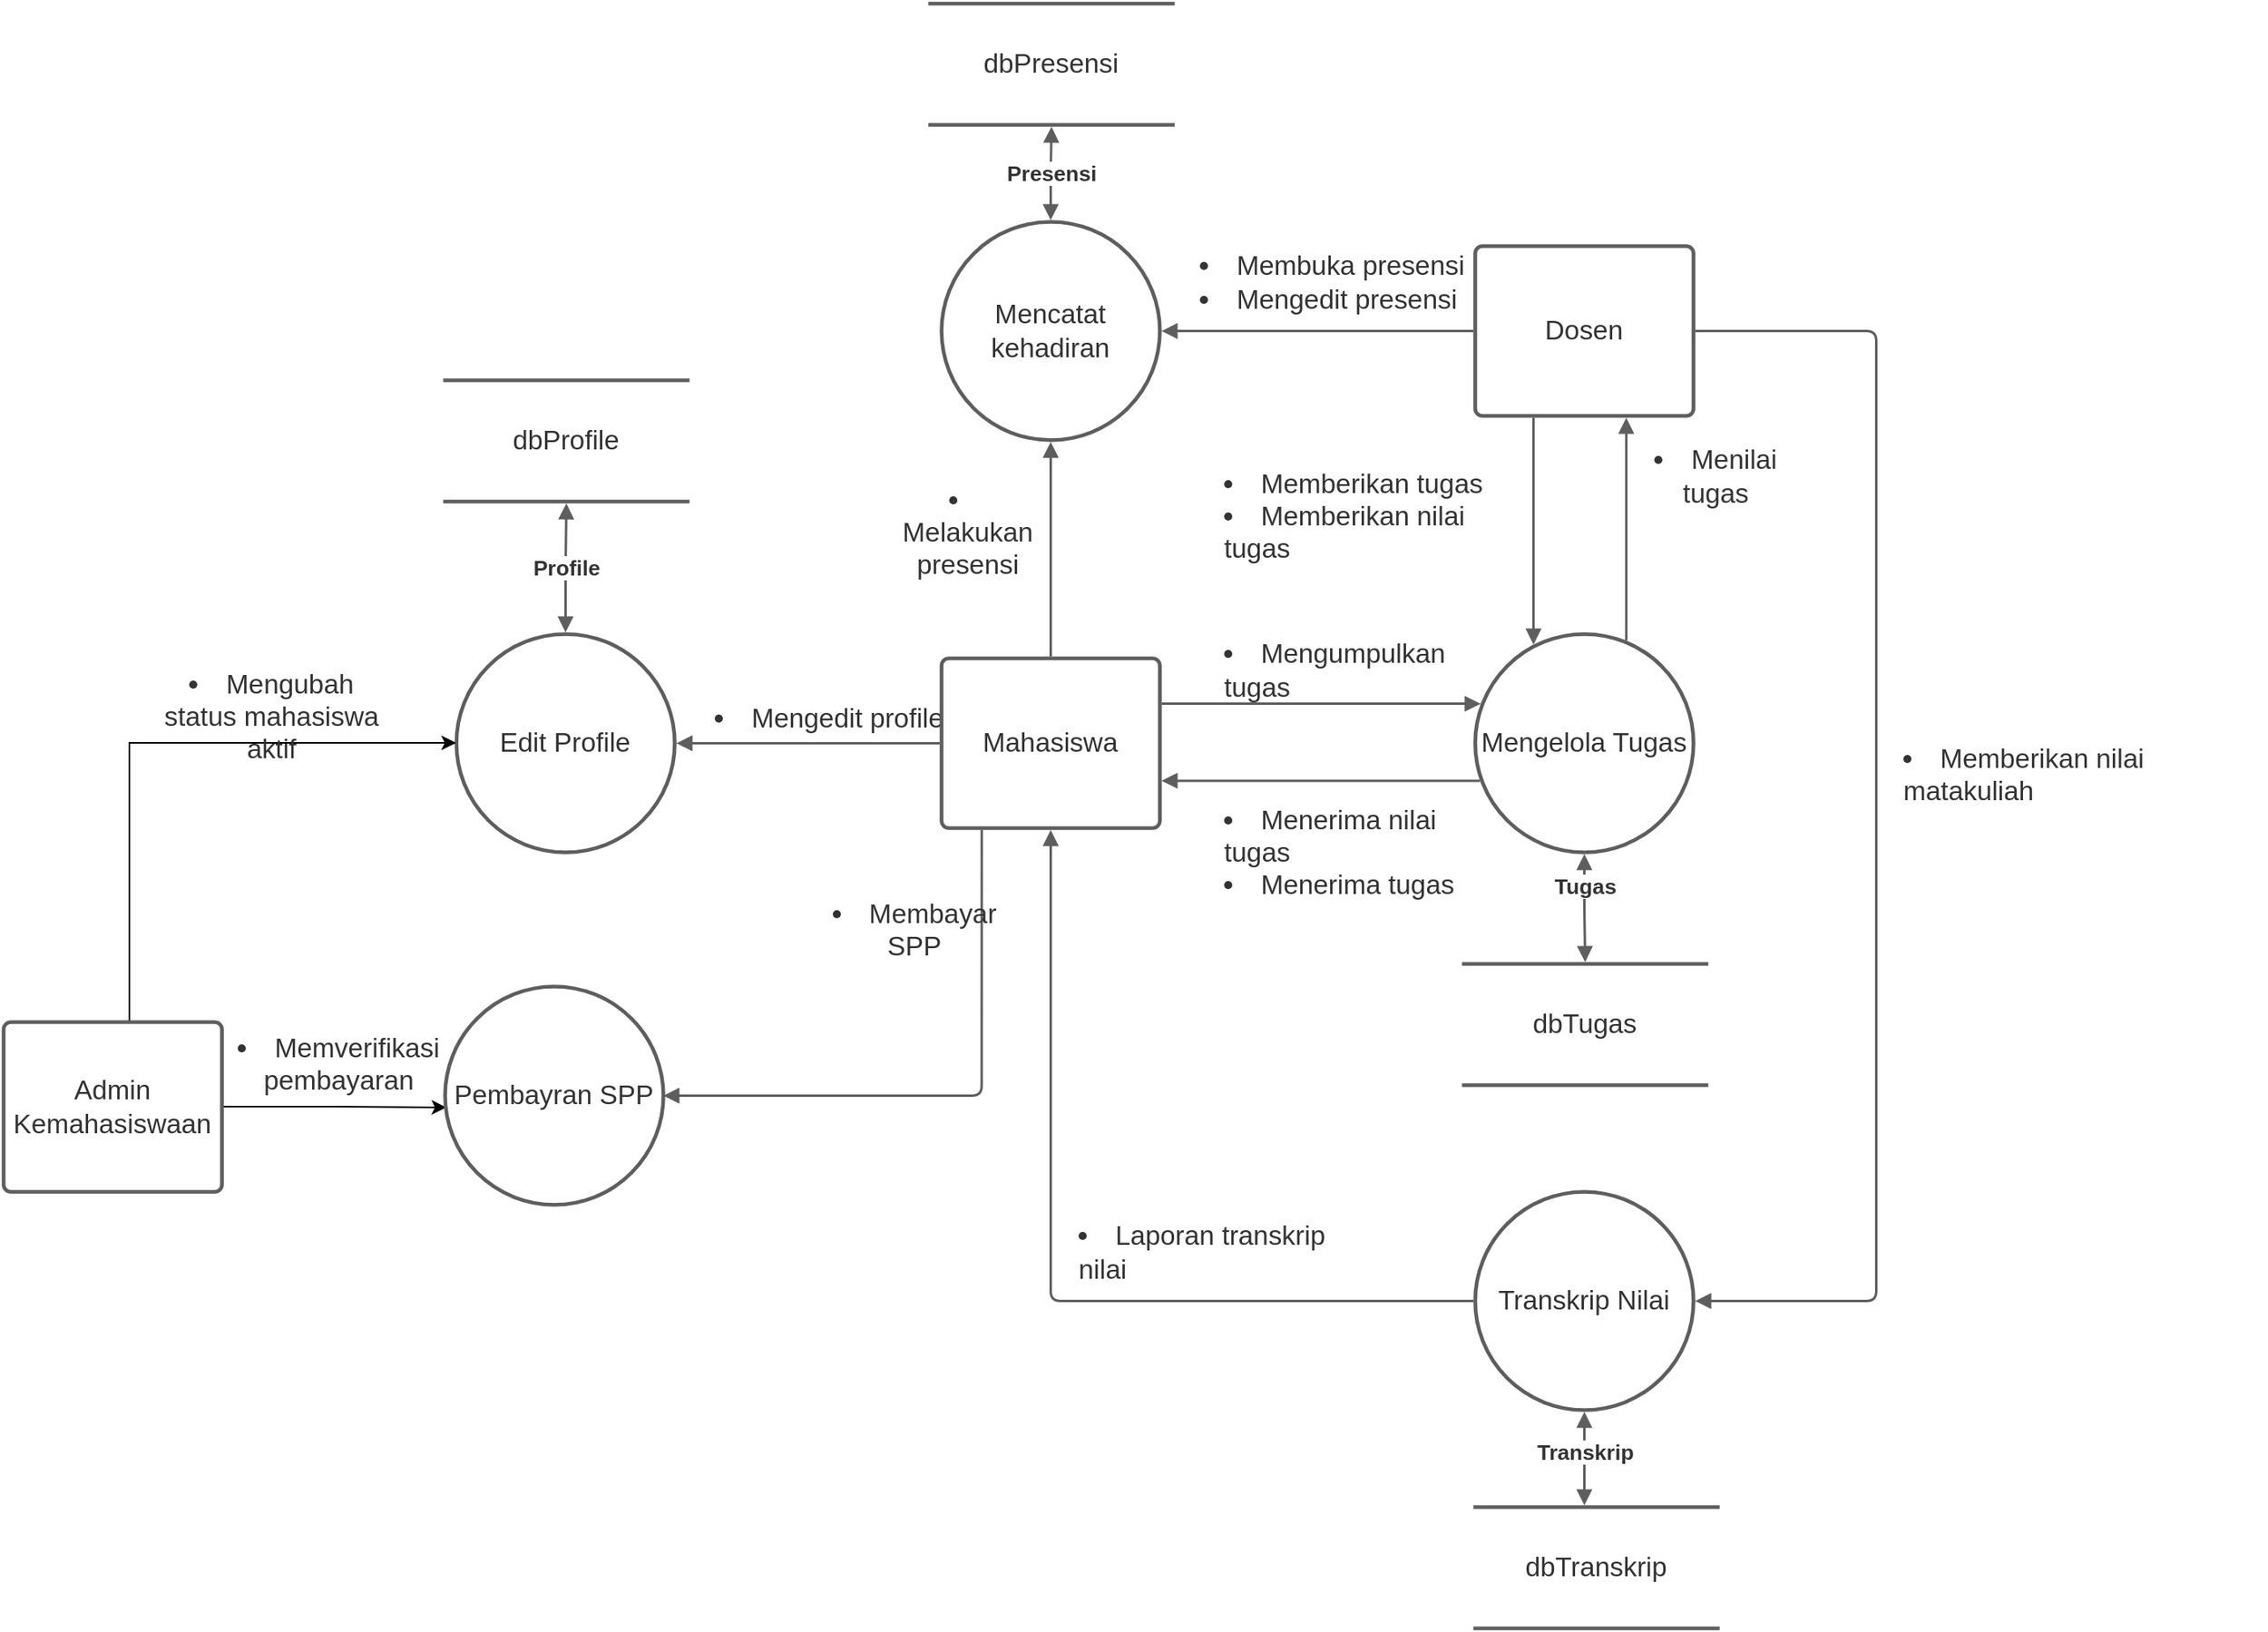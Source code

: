 <mxfile version="15.6.8" type="github" pages="7">
  <diagram id="fatvrTFAMjXJUbtva_oi" name="DFD LV0">
    <mxGraphModel dx="3659" dy="2278" grid="1" gridSize="10" guides="1" tooltips="1" connect="1" arrows="1" fold="1" page="1" pageScale="1" pageWidth="1169" pageHeight="827" math="0" shadow="0">
      <root>
        <mxCell id="0" />
        <mxCell id="1" parent="0" />
        <UserObject label="&lt;div align=&quot;left&quot;&gt;&lt;ul style=&quot;margin: 0px ; padding-left: 10px ; list-style-position: inside ; list-style-type: disc&quot;&gt;&lt;li style=&quot;color: rgb(51 , 51 , 51) ; font-size: 16.7px&quot;&gt;&lt;span style=&quot;margin-left: 0px ; margin-top: -2px&quot;&gt;&lt;span style=&quot;font-size: 16.7px ; color: #333333&quot;&gt;Memberikan nilai matakuliah&lt;/span&gt;&lt;/span&gt;&lt;/li&gt;&lt;/ul&gt;&lt;/div&gt;" lucidchartObjectId="F67oODxl.qpm" id="tghJi6o-llPgayYjcR82-1">
          <mxCell style="html=1;overflow=block;blockSpacing=1;whiteSpace=wrap;strokeColor=none;fillColor=none;whiteSpace=wrap;fontSize=13;spacing=0;strokeWidth=1.5;align=left;" parent="1" vertex="1">
            <mxGeometry x="-1125" y="-1153" width="234" height="38" as="geometry" />
          </mxCell>
        </UserObject>
        <UserObject label="&lt;ul style=&quot;margin: 0px; padding-left: 10px;list-style-position: inside; list-style-type:disc&quot;&gt;&lt;li style=&quot;text-align:left;color:#333333;font-size:16.7px;&quot;&gt;&lt;span style=&quot;margin-left: 0px;margin-top: -2px;&quot;&gt;&lt;span style=&quot;font-size:16.7px;color:#333333;&quot;&gt;Laporan transkrip nilai&lt;/span&gt;&lt;/span&gt;&lt;/li&gt;&lt;/ul&gt;" lucidchartObjectId="B47oVm5WyCeO" id="tghJi6o-llPgayYjcR82-2">
          <mxCell style="html=1;overflow=block;blockSpacing=1;whiteSpace=wrap;strokeColor=none;fillColor=none;whiteSpace=wrap;fontSize=13;spacing=0;strokeWidth=1.5;" parent="1" vertex="1">
            <mxGeometry x="-1635" y="-860" width="195" height="45" as="geometry" />
          </mxCell>
        </UserObject>
        <UserObject label="&lt;ul style=&quot;margin: 0px; padding-left: 10px;list-style-position: inside; list-style-type:disc&quot;&gt;&lt;li style=&quot;text-align:left;color:#333333;font-size:16.7px;&quot;&gt;&lt;span style=&quot;margin-left: 0px;margin-top: -2px;&quot;&gt;&lt;span style=&quot;font-size:16.7px;color:#333333;&quot;&gt;Mengedit profile&lt;/span&gt;&lt;/span&gt;&lt;/li&gt;&lt;/ul&gt;" lucidchartObjectId="_17ol65jn~Y_" id="tghJi6o-llPgayYjcR82-3">
          <mxCell style="html=1;overflow=block;blockSpacing=1;whiteSpace=wrap;strokeColor=none;fillColor=none;whiteSpace=wrap;fontSize=13;spacing=0;strokeWidth=1.5;" parent="1" vertex="1">
            <mxGeometry x="-1860" y="-1190" width="180" height="45" as="geometry" />
          </mxCell>
        </UserObject>
        <UserObject label="&lt;div align=&quot;center&quot;&gt;&lt;ul style=&quot;margin: 0px ; padding-left: 10px ; list-style-position: inside ; list-style-type: disc&quot;&gt;&lt;li style=&quot;color: rgb(51 , 51 , 51) ; font-size: 16.7px&quot;&gt;&lt;span style=&quot;margin-left: 0px ; margin-top: -2px&quot;&gt;&lt;span style=&quot;font-size: 16.7px ; color: #333333&quot;&gt;Melakukan presensi&lt;/span&gt;&lt;/span&gt;&lt;/li&gt;&lt;/ul&gt;&lt;/div&gt;" lucidchartObjectId="SY7oy2S6Q8mR" id="tghJi6o-llPgayYjcR82-4">
          <mxCell style="html=1;overflow=block;blockSpacing=1;whiteSpace=wrap;strokeColor=none;fillColor=none;whiteSpace=wrap;fontSize=13;spacing=0;strokeWidth=1.5;align=center;" parent="1" vertex="1">
            <mxGeometry x="-1751" y="-1313" width="105" height="45" as="geometry" />
          </mxCell>
        </UserObject>
        <UserObject label="&lt;ul style=&quot;margin: 0px; padding-left: 10px;list-style-position: inside; list-style-type:disc&quot;&gt;&lt;li style=&quot;text-align:left;color:#333333;font-size:16.7px;&quot;&gt;&lt;span style=&quot;margin-left: 0px;margin-top: -2px;&quot;&gt;&lt;span style=&quot;font-size:16.7px;color:#333333;&quot;&gt;Membuka presensi&lt;/span&gt;&lt;/span&gt;&lt;/li&gt;&lt;li style=&quot;text-align:left;color:#333333;font-size:16.7px;&quot;&gt;&lt;span style=&quot;margin-left: 0px;margin-top: -2px;&quot;&gt;&lt;span style=&quot;font-size:16.7px;color:#333333;&quot;&gt;Mengedit presensi&lt;/span&gt;&lt;/span&gt;&lt;/li&gt;&lt;/ul&gt;" lucidchartObjectId="OX7o_uqyM1DQ" id="tghJi6o-llPgayYjcR82-5">
          <mxCell style="html=1;overflow=block;blockSpacing=1;whiteSpace=wrap;strokeColor=none;fillColor=none;whiteSpace=wrap;fontSize=13;spacing=0;strokeWidth=1.5;" parent="1" vertex="1">
            <mxGeometry x="-1560" y="-1460" width="180" height="45" as="geometry" />
          </mxCell>
        </UserObject>
        <UserObject label="&lt;div align=&quot;center&quot;&gt;&lt;ul style=&quot;margin: 0px ; padding-left: 10px ; list-style-position: inside ; list-style-type: disc&quot;&gt;&lt;li style=&quot;color: rgb(51 , 51 , 51) ; font-size: 16.7px&quot;&gt;&lt;span style=&quot;margin-left: 0px ; margin-top: -2px&quot;&gt;&lt;span style=&quot;font-size: 16.7px ; color: #333333&quot;&gt;Menilai tugas&lt;/span&gt;&lt;/span&gt;&lt;/li&gt;&lt;/ul&gt;&lt;/div&gt;" lucidchartObjectId="ZW7ogJcyRJPz" id="tghJi6o-llPgayYjcR82-6">
          <mxCell style="html=1;overflow=block;blockSpacing=1;whiteSpace=wrap;strokeColor=none;fillColor=none;whiteSpace=wrap;fontSize=13;spacing=0;strokeWidth=1.5;align=center;" parent="1" vertex="1">
            <mxGeometry x="-1281" y="-1340" width="90" height="45" as="geometry" />
          </mxCell>
        </UserObject>
        <UserObject label="&lt;ul style=&quot;margin: 0px; padding-left: 10px;list-style-position: inside; list-style-type:disc&quot;&gt;&lt;li style=&quot;text-align:left;color:#333333;font-size:16.7px;&quot;&gt;&lt;span style=&quot;margin-left: 0px;margin-top: -2px;&quot;&gt;&lt;span style=&quot;font-size:16.7px;color:#333333;&quot;&gt;Menerima nilai tugas&lt;/span&gt;&lt;/span&gt;&lt;/li&gt;&lt;li style=&quot;text-align:left;color:#333333;font-size:16.7px;&quot;&gt;&lt;span style=&quot;margin-left: 0px;margin-top: -2px;&quot;&gt;&lt;span style=&quot;font-size:16.7px;color:#333333;&quot;&gt;Menerima tugas&lt;/span&gt;&lt;/span&gt;&lt;/li&gt;&lt;/ul&gt;" lucidchartObjectId="ZW7oOzYWZf9j" id="tghJi6o-llPgayYjcR82-7">
          <mxCell style="html=1;overflow=block;blockSpacing=1;whiteSpace=wrap;strokeColor=none;fillColor=none;whiteSpace=wrap;fontSize=13;spacing=0;strokeWidth=1.5;" parent="1" vertex="1">
            <mxGeometry x="-1545" y="-1115" width="180" height="45" as="geometry" />
          </mxCell>
        </UserObject>
        <UserObject label="&lt;ul style=&quot;margin: 0px; padding-left: 10px;list-style-position: inside; list-style-type:disc&quot;&gt;&lt;li style=&quot;text-align:left;color:#333333;font-size:16.7px;&quot;&gt;&lt;span style=&quot;margin-left: 0px;margin-top: -2px;&quot;&gt;&lt;span style=&quot;font-size:16.7px;color:#333333;&quot;&gt;Mengumpulkan tugas&lt;/span&gt;&lt;/span&gt;&lt;/li&gt;&lt;/ul&gt;" lucidchartObjectId="ZW7ogd~jAGgq" id="tghJi6o-llPgayYjcR82-8">
          <mxCell style="html=1;overflow=block;blockSpacing=1;whiteSpace=wrap;strokeColor=none;fillColor=none;whiteSpace=wrap;fontSize=13;spacing=0;strokeWidth=1.5;" parent="1" vertex="1">
            <mxGeometry x="-1545" y="-1220" width="180" height="45" as="geometry" />
          </mxCell>
        </UserObject>
        <UserObject label="&lt;div align=&quot;left&quot;&gt;&lt;ul style=&quot;margin: 0px ; padding-left: 10px ; list-style-position: inside ; list-style-type: disc&quot;&gt;&lt;li style=&quot;color: rgb(51 , 51 , 51) ; font-size: 16.7px&quot;&gt;&lt;span style=&quot;margin-left: 0px ; margin-top: -2px&quot;&gt;&lt;span style=&quot;font-size: 16.7px ; color: #333333&quot;&gt;Memberikan tugas&lt;/span&gt;&lt;/span&gt;&lt;/li&gt;&lt;li style=&quot;color: rgb(51 , 51 , 51) ; font-size: 16.7px&quot;&gt;&lt;span style=&quot;margin-left: 0px ; margin-top: -2px&quot;&gt;&lt;span style=&quot;font-size: 16.7px ; color: #333333&quot;&gt;Memberikan nilai tugas&lt;/span&gt;&lt;/span&gt;&lt;/li&gt;&lt;/ul&gt;&lt;/div&gt;" lucidchartObjectId="ZW7oNXXfT4RZ" id="tghJi6o-llPgayYjcR82-9">
          <mxCell style="html=1;overflow=block;blockSpacing=1;whiteSpace=wrap;strokeColor=none;fillColor=none;whiteSpace=wrap;fontSize=13;spacing=0;strokeWidth=1.5;align=left;" parent="1" vertex="1">
            <mxGeometry x="-1545" y="-1323" width="204" height="45" as="geometry" />
          </mxCell>
        </UserObject>
        <UserObject label="Mengelola Tugas" lucidchartObjectId="ZW7owx4TDlL4" id="tghJi6o-llPgayYjcR82-10">
          <mxCell style="html=1;overflow=block;blockSpacing=1;whiteSpace=wrap;ellipse;whiteSpace=wrap;fontSize=16.7;fontColor=#333333;spacing=0;strokeColor=#5e5e5e;strokeOpacity=100;rounded=1;absoluteArcSize=1;arcSize=9;strokeWidth=2.3;" parent="1" vertex="1">
            <mxGeometry x="-1380" y="-1220" width="135" height="135" as="geometry" />
          </mxCell>
        </UserObject>
        <UserObject label="Mahasiswa" lucidchartObjectId="ZW7ooDRBCHhA" id="tghJi6o-llPgayYjcR82-11">
          <mxCell style="html=1;overflow=block;blockSpacing=1;whiteSpace=wrap;;whiteSpace=wrap;fontSize=16.7;fontColor=#333333;spacing=0;strokeColor=#5e5e5e;strokeOpacity=100;rounded=1;absoluteArcSize=1;arcSize=9;strokeWidth=2.3;" parent="1" vertex="1">
            <mxGeometry x="-1710" y="-1205" width="135" height="105" as="geometry" />
          </mxCell>
        </UserObject>
        <UserObject label="Dosen" lucidchartObjectId="ZW7opd.OD0ao" id="tghJi6o-llPgayYjcR82-12">
          <mxCell style="html=1;overflow=block;blockSpacing=1;whiteSpace=wrap;;whiteSpace=wrap;fontSize=16.7;fontColor=#333333;spacing=0;strokeColor=#5e5e5e;strokeOpacity=100;rounded=1;absoluteArcSize=1;arcSize=9;strokeWidth=2.3;" parent="1" vertex="1">
            <mxGeometry x="-1380" y="-1460" width="135" height="105" as="geometry" />
          </mxCell>
        </UserObject>
        <UserObject label="" lucidchartObjectId="ZW7oj.yVMEG7" id="tghJi6o-llPgayYjcR82-13">
          <mxCell style="html=1;jettySize=18;whiteSpace=wrap;overflow=block;blockSpacing=1;fontSize=13;strokeColor=#5E5E5E;strokeWidth=1.5;rounded=1;arcSize=12;edgeStyle=orthogonalEdgeStyle;startArrow=none;;endArrow=block;endFill=1;;exitX=1.008;exitY=0.267;exitPerimeter=0;entryX=0.025;entryY=0.319;entryPerimeter=0;" parent="1" source="tghJi6o-llPgayYjcR82-11" target="tghJi6o-llPgayYjcR82-10" edge="1">
            <mxGeometry width="100" height="100" relative="1" as="geometry">
              <Array as="points" />
            </mxGeometry>
          </mxCell>
        </UserObject>
        <UserObject label="" lucidchartObjectId="ZW7o~ReY5d_5" id="tghJi6o-llPgayYjcR82-14">
          <mxCell style="html=1;jettySize=18;whiteSpace=wrap;overflow=block;blockSpacing=1;fontSize=13;strokeColor=#5E5E5E;strokeWidth=1.5;rounded=1;arcSize=12;edgeStyle=orthogonalEdgeStyle;startArrow=none;;endArrow=block;endFill=1;;exitX=0.022;exitY=0.672;exitPerimeter=0;entryX=1.008;entryY=0.721;entryPerimeter=0;" parent="1" source="tghJi6o-llPgayYjcR82-10" target="tghJi6o-llPgayYjcR82-11" edge="1">
            <mxGeometry width="100" height="100" relative="1" as="geometry">
              <Array as="points" />
            </mxGeometry>
          </mxCell>
        </UserObject>
        <UserObject label="" lucidchartObjectId="ZW7o93ScQhaq" id="tghJi6o-llPgayYjcR82-15">
          <mxCell style="html=1;jettySize=18;whiteSpace=wrap;overflow=block;blockSpacing=1;fontSize=13;strokeColor=#5E5E5E;strokeWidth=1.5;rounded=1;arcSize=12;edgeStyle=orthogonalEdgeStyle;startArrow=none;;endArrow=block;endFill=1;;exitX=0.267;exitY=1.011;exitPerimeter=0;entryX=0.267;entryY=0.048;entryPerimeter=0;" parent="1" source="tghJi6o-llPgayYjcR82-12" target="tghJi6o-llPgayYjcR82-10" edge="1">
            <mxGeometry width="100" height="100" relative="1" as="geometry">
              <Array as="points" />
            </mxGeometry>
          </mxCell>
        </UserObject>
        <UserObject label="" lucidchartObjectId="ZW7oOHp0A0Dw" id="tghJi6o-llPgayYjcR82-16">
          <mxCell style="html=1;jettySize=18;whiteSpace=wrap;overflow=block;blockSpacing=1;fontSize=13;strokeColor=#5E5E5E;strokeWidth=1.5;rounded=1;arcSize=12;edgeStyle=orthogonalEdgeStyle;startArrow=none;;endArrow=block;endFill=1;;exitX=0.692;exitY=0.029;exitPerimeter=0;entryX=0.692;entryY=1.011;entryPerimeter=0;" parent="1" source="tghJi6o-llPgayYjcR82-10" target="tghJi6o-llPgayYjcR82-12" edge="1">
            <mxGeometry width="100" height="100" relative="1" as="geometry">
              <Array as="points" />
            </mxGeometry>
          </mxCell>
        </UserObject>
        <UserObject label="dbTugas" lucidchartObjectId="ZW7oFcs1QSjB" id="tghJi6o-llPgayYjcR82-17">
          <mxCell style="html=1;overflow=block;blockSpacing=1;whiteSpace=wrap;shape=partialRectangle;right=0;left=0;whiteSpace=wrap;fontSize=16.7;fontColor=#333333;spacing=0;strokeColor=#5e5e5e;strokeOpacity=100;rounded=1;absoluteArcSize=1;arcSize=9;strokeWidth=2.3;" parent="1" vertex="1">
            <mxGeometry x="-1387" y="-1016" width="150" height="75" as="geometry" />
          </mxCell>
        </UserObject>
        <UserObject label="" lucidchartObjectId="ZW7oEJ57oPve" id="tghJi6o-llPgayYjcR82-18">
          <mxCell style="html=1;jettySize=18;whiteSpace=wrap;overflow=block;blockSpacing=1;fontSize=13;strokeColor=#5E5E5E;strokeWidth=1.5;rounded=1;arcSize=12;edgeStyle=orthogonalEdgeStyle;startArrow=block;startFill=1;;endArrow=block;endFill=1;;exitX=0.5;exitY=1.008;exitPerimeter=0;entryX=0.5;entryY=-0.015;entryPerimeter=0;" parent="1" source="tghJi6o-llPgayYjcR82-10" target="tghJi6o-llPgayYjcR82-17" edge="1">
            <mxGeometry width="100" height="100" relative="1" as="geometry">
              <Array as="points" />
            </mxGeometry>
          </mxCell>
        </UserObject>
        <mxCell id="tghJi6o-llPgayYjcR82-19" value="Tugas" style="text;html=1;resizable=0;labelBackgroundColor=#ffffff;align=center;verticalAlign=middle;fontStyle=1;fontColor=#333333;;fontSize=13.3;" parent="tghJi6o-llPgayYjcR82-18" vertex="1">
          <mxGeometry x="-0.422" relative="1" as="geometry" />
        </mxCell>
        <UserObject label="Mencatat kehadiran" lucidchartObjectId="ZW7oflszUTOf" id="tghJi6o-llPgayYjcR82-20">
          <mxCell style="html=1;overflow=block;blockSpacing=1;whiteSpace=wrap;ellipse;whiteSpace=wrap;fontSize=16.7;fontColor=#333333;spacing=0;strokeColor=#5e5e5e;strokeOpacity=100;rounded=1;absoluteArcSize=1;arcSize=9;strokeWidth=2.3;" parent="1" vertex="1">
            <mxGeometry x="-1710" y="-1475" width="135" height="135" as="geometry" />
          </mxCell>
        </UserObject>
        <UserObject label="" lucidchartObjectId="ZW7oFqssQghP" id="tghJi6o-llPgayYjcR82-21">
          <mxCell style="html=1;jettySize=18;whiteSpace=wrap;fontSize=13;strokeColor=#5E5E5E;strokeWidth=1.5;rounded=1;arcSize=12;edgeStyle=orthogonalEdgeStyle;startArrow=none;;endArrow=block;endFill=1;;exitX=-0.008;exitY=0.5;exitPerimeter=0;entryX=1.008;entryY=0.5;entryPerimeter=0;" parent="1" source="tghJi6o-llPgayYjcR82-12" target="tghJi6o-llPgayYjcR82-20" edge="1">
            <mxGeometry width="100" height="100" relative="1" as="geometry">
              <Array as="points" />
            </mxGeometry>
          </mxCell>
        </UserObject>
        <UserObject label="" lucidchartObjectId="RY7odli1I-~l" id="tghJi6o-llPgayYjcR82-22">
          <mxCell style="html=1;jettySize=18;whiteSpace=wrap;fontSize=13;strokeColor=#5E5E5E;strokeWidth=1.5;rounded=1;arcSize=12;edgeStyle=orthogonalEdgeStyle;startArrow=none;;endArrow=block;endFill=1;;exitX=0.5;exitY=-0.011;exitPerimeter=0;entryX=0.5;entryY=1.008;entryPerimeter=0;" parent="1" source="tghJi6o-llPgayYjcR82-11" target="tghJi6o-llPgayYjcR82-20" edge="1">
            <mxGeometry width="100" height="100" relative="1" as="geometry">
              <Array as="points" />
            </mxGeometry>
          </mxCell>
        </UserObject>
        <UserObject label="dbPresensi" lucidchartObjectId="C07oB_2d0Hz3" id="tghJi6o-llPgayYjcR82-23">
          <mxCell style="html=1;overflow=block;blockSpacing=1;whiteSpace=wrap;shape=partialRectangle;right=0;left=0;whiteSpace=wrap;fontSize=16.7;fontColor=#333333;spacing=0;strokeColor=#5e5e5e;strokeOpacity=100;rounded=1;absoluteArcSize=1;arcSize=9;strokeWidth=2.3;" parent="1" vertex="1">
            <mxGeometry x="-1717" y="-1610" width="150" height="75" as="geometry" />
          </mxCell>
        </UserObject>
        <UserObject label="" lucidchartObjectId="S07oSoPJRHyk" id="tghJi6o-llPgayYjcR82-24">
          <mxCell style="html=1;jettySize=18;whiteSpace=wrap;fontSize=13;strokeColor=#5E5E5E;strokeWidth=1.5;rounded=1;arcSize=12;edgeStyle=orthogonalEdgeStyle;startArrow=block;startFill=1;;endArrow=block;endFill=1;;exitX=0.5;exitY=-0.008;exitPerimeter=0;entryX=0.5;entryY=1.015;entryPerimeter=0;" parent="1" source="tghJi6o-llPgayYjcR82-20" target="tghJi6o-llPgayYjcR82-23" edge="1">
            <mxGeometry width="100" height="100" relative="1" as="geometry">
              <Array as="points" />
            </mxGeometry>
          </mxCell>
        </UserObject>
        <mxCell id="tghJi6o-llPgayYjcR82-25" value="Presensi" style="text;html=1;resizable=0;labelBackgroundColor=#ffffff;align=center;verticalAlign=middle;fontStyle=1;fontColor=#333333;;fontSize=13.3;" parent="tghJi6o-llPgayYjcR82-24" vertex="1">
          <mxGeometry relative="1" as="geometry" />
        </mxCell>
        <UserObject label="Edit Profile" lucidchartObjectId="u17oh7h-dZiP" id="tghJi6o-llPgayYjcR82-26">
          <mxCell style="html=1;overflow=block;blockSpacing=1;whiteSpace=wrap;ellipse;whiteSpace=wrap;fontSize=16.7;fontColor=#333333;spacing=0;strokeColor=#5e5e5e;strokeOpacity=100;rounded=1;absoluteArcSize=1;arcSize=9;strokeWidth=2.3;" parent="1" vertex="1">
            <mxGeometry x="-2010" y="-1220" width="135" height="135" as="geometry" />
          </mxCell>
        </UserObject>
        <UserObject label="" lucidchartObjectId="H17oLmeqpAmC" id="tghJi6o-llPgayYjcR82-27">
          <mxCell style="html=1;jettySize=18;whiteSpace=wrap;fontSize=13;strokeColor=#5E5E5E;strokeWidth=1.5;rounded=1;arcSize=12;edgeStyle=orthogonalEdgeStyle;startArrow=none;;endArrow=block;endFill=1;;exitX=-0.008;exitY=0.5;exitPerimeter=0;entryX=1.008;entryY=0.5;entryPerimeter=0;" parent="1" source="tghJi6o-llPgayYjcR82-11" target="tghJi6o-llPgayYjcR82-26" edge="1">
            <mxGeometry width="100" height="100" relative="1" as="geometry">
              <Array as="points" />
            </mxGeometry>
          </mxCell>
        </UserObject>
        <UserObject label="dbProfile" lucidchartObjectId="w27o8zYO7qZE" id="tghJi6o-llPgayYjcR82-28">
          <mxCell style="html=1;overflow=block;blockSpacing=1;whiteSpace=wrap;shape=partialRectangle;right=0;left=0;whiteSpace=wrap;fontSize=16.7;fontColor=#333333;spacing=0;strokeColor=#5e5e5e;strokeOpacity=100;rounded=1;absoluteArcSize=1;arcSize=9;strokeWidth=2.3;" parent="1" vertex="1">
            <mxGeometry x="-2017" y="-1377" width="150" height="75" as="geometry" />
          </mxCell>
        </UserObject>
        <UserObject label="" lucidchartObjectId="y27oqnJ_1~mR" id="tghJi6o-llPgayYjcR82-29">
          <mxCell style="html=1;jettySize=18;whiteSpace=wrap;fontSize=13;strokeColor=#5E5E5E;strokeWidth=1.5;rounded=1;arcSize=12;edgeStyle=orthogonalEdgeStyle;startArrow=block;startFill=1;;endArrow=block;endFill=1;;exitX=0.5;exitY=-0.008;exitPerimeter=0;entryX=0.5;entryY=1.015;entryPerimeter=0;" parent="1" source="tghJi6o-llPgayYjcR82-26" target="tghJi6o-llPgayYjcR82-28" edge="1">
            <mxGeometry width="100" height="100" relative="1" as="geometry">
              <Array as="points" />
            </mxGeometry>
          </mxCell>
        </UserObject>
        <mxCell id="tghJi6o-llPgayYjcR82-30" value="Profile" style="text;html=1;resizable=0;labelBackgroundColor=#ffffff;align=center;verticalAlign=middle;fontStyle=1;fontColor=#333333;;fontSize=13.3;" parent="tghJi6o-llPgayYjcR82-29" vertex="1">
          <mxGeometry relative="1" as="geometry" />
        </mxCell>
        <UserObject label="Transkrip Nilai" lucidchartObjectId="O37omM-.e-UD" id="tghJi6o-llPgayYjcR82-31">
          <mxCell style="html=1;overflow=block;blockSpacing=1;whiteSpace=wrap;ellipse;whiteSpace=wrap;fontSize=16.7;fontColor=#333333;spacing=0;strokeColor=#5e5e5e;strokeOpacity=100;rounded=1;absoluteArcSize=1;arcSize=9;strokeWidth=2.3;" parent="1" vertex="1">
            <mxGeometry x="-1380" y="-875" width="135" height="135" as="geometry" />
          </mxCell>
        </UserObject>
        <UserObject label="" lucidchartObjectId="t47orkbk_1ss" id="tghJi6o-llPgayYjcR82-32">
          <mxCell style="html=1;jettySize=18;whiteSpace=wrap;fontSize=13;strokeColor=#5E5E5E;strokeWidth=1.5;rounded=1;arcSize=12;edgeStyle=orthogonalEdgeStyle;startArrow=none;;endArrow=block;endFill=1;;exitX=-0.008;exitY=0.5;exitPerimeter=0;entryX=0.5;entryY=1.011;entryPerimeter=0;" parent="1" source="tghJi6o-llPgayYjcR82-31" target="tghJi6o-llPgayYjcR82-11" edge="1">
            <mxGeometry width="100" height="100" relative="1" as="geometry">
              <Array as="points" />
            </mxGeometry>
          </mxCell>
        </UserObject>
        <UserObject label="" lucidchartObjectId="W47opWPsnxgS" id="tghJi6o-llPgayYjcR82-33">
          <mxCell style="html=1;jettySize=18;whiteSpace=wrap;fontSize=13;strokeColor=#5E5E5E;strokeWidth=1.5;rounded=1;arcSize=12;edgeStyle=orthogonalEdgeStyle;startArrow=none;;endArrow=block;endFill=1;;exitX=1.008;exitY=0.5;exitPerimeter=0;entryX=1.008;entryY=0.5;entryPerimeter=0;" parent="1" source="tghJi6o-llPgayYjcR82-12" target="tghJi6o-llPgayYjcR82-31" edge="1">
            <mxGeometry width="100" height="100" relative="1" as="geometry">
              <Array as="points">
                <mxPoint x="-1132" y="-1407" />
                <mxPoint x="-1132" y="-808" />
              </Array>
            </mxGeometry>
          </mxCell>
        </UserObject>
        <UserObject label="dbTranskrip" lucidchartObjectId="o77oe8ZWzdHi" id="tghJi6o-llPgayYjcR82-34">
          <mxCell style="html=1;overflow=block;blockSpacing=1;whiteSpace=wrap;shape=partialRectangle;right=0;left=0;whiteSpace=wrap;fontSize=16.7;fontColor=#333333;spacing=0;strokeColor=#5e5e5e;strokeOpacity=100;rounded=1;absoluteArcSize=1;arcSize=9;strokeWidth=2.3;" parent="1" vertex="1">
            <mxGeometry x="-1380" y="-680" width="150" height="75" as="geometry" />
          </mxCell>
        </UserObject>
        <UserObject label="" lucidchartObjectId="z77oHy7~HQN2" id="tghJi6o-llPgayYjcR82-35">
          <mxCell style="html=1;jettySize=18;whiteSpace=wrap;fontSize=13;strokeColor=#5E5E5E;strokeWidth=1.5;rounded=1;arcSize=12;edgeStyle=orthogonalEdgeStyle;startArrow=block;startFill=1;;endArrow=block;endFill=1;;exitX=0.5;exitY=1.008;exitPerimeter=0;entryX=0.45;entryY=-0.015;entryPerimeter=0;" parent="1" source="tghJi6o-llPgayYjcR82-31" target="tghJi6o-llPgayYjcR82-34" edge="1">
            <mxGeometry width="100" height="100" relative="1" as="geometry">
              <Array as="points" />
            </mxGeometry>
          </mxCell>
        </UserObject>
        <mxCell id="tghJi6o-llPgayYjcR82-36" value="Transkrip" style="text;html=1;resizable=0;labelBackgroundColor=#ffffff;align=center;verticalAlign=middle;fontStyle=1;fontColor=#333333;;fontSize=13.3;" parent="tghJi6o-llPgayYjcR82-35" vertex="1">
          <mxGeometry x="-0.143" relative="1" as="geometry" />
        </mxCell>
        <mxCell id="tghJi6o-llPgayYjcR82-44" style="edgeStyle=orthogonalEdgeStyle;rounded=0;orthogonalLoop=1;jettySize=auto;html=1;entryX=0;entryY=0.5;entryDx=0;entryDy=0;" parent="1" source="tghJi6o-llPgayYjcR82-37" target="tghJi6o-llPgayYjcR82-26" edge="1">
          <mxGeometry relative="1" as="geometry">
            <Array as="points">
              <mxPoint x="-2212" y="-1152" />
            </Array>
          </mxGeometry>
        </mxCell>
        <mxCell id="tghJi6o-llPgayYjcR82-49" style="edgeStyle=orthogonalEdgeStyle;rounded=0;orthogonalLoop=1;jettySize=auto;html=1;entryX=0.007;entryY=0.556;entryDx=0;entryDy=0;entryPerimeter=0;startArrow=none;startFill=0;endArrow=classic;endFill=1;" parent="1" source="tghJi6o-llPgayYjcR82-37" target="tghJi6o-llPgayYjcR82-38" edge="1">
          <mxGeometry relative="1" as="geometry" />
        </mxCell>
        <UserObject label="Admin Kemahasiswaan" lucidchartObjectId="E97oBelPyP44" id="tghJi6o-llPgayYjcR82-37">
          <mxCell style="html=1;overflow=block;blockSpacing=1;whiteSpace=wrap;;whiteSpace=wrap;fontSize=16.7;fontColor=#333333;spacing=0;strokeColor=#5e5e5e;strokeOpacity=100;rounded=1;absoluteArcSize=1;arcSize=9;strokeWidth=2.3;" parent="1" vertex="1">
            <mxGeometry x="-2290" y="-980" width="135" height="105" as="geometry" />
          </mxCell>
        </UserObject>
        <UserObject label="Pembayran SPP" lucidchartObjectId="Q97oMl0Rv77M" id="tghJi6o-llPgayYjcR82-38">
          <mxCell style="html=1;overflow=block;blockSpacing=1;whiteSpace=wrap;ellipse;whiteSpace=wrap;fontSize=16.7;fontColor=#333333;spacing=0;strokeColor=#5e5e5e;strokeOpacity=100;rounded=1;absoluteArcSize=1;arcSize=9;strokeWidth=2.3;" parent="1" vertex="1">
            <mxGeometry x="-2017" y="-1002" width="135" height="135" as="geometry" />
          </mxCell>
        </UserObject>
        <UserObject label="" lucidchartObjectId="Y97ohnKlhmFF" id="tghJi6o-llPgayYjcR82-39">
          <mxCell style="html=1;jettySize=18;whiteSpace=wrap;fontSize=13;strokeColor=#5E5E5E;strokeWidth=1.5;rounded=1;arcSize=12;edgeStyle=orthogonalEdgeStyle;startArrow=none;;endArrow=block;endFill=1;;exitX=0.184;exitY=1.011;exitPerimeter=0;entryX=1;entryY=0.5;entryDx=0;entryDy=0;" parent="1" source="tghJi6o-llPgayYjcR82-11" target="tghJi6o-llPgayYjcR82-38" edge="1">
            <mxGeometry width="100" height="100" relative="1" as="geometry">
              <Array as="points">
                <mxPoint x="-1685" y="-934" />
              </Array>
              <mxPoint x="-1859" y="-925" as="targetPoint" />
            </mxGeometry>
          </mxCell>
        </UserObject>
        <mxCell id="tghJi6o-llPgayYjcR82-43" value="&lt;div align=&quot;center&quot;&gt;&lt;ul style=&quot;margin: 0px ; padding-left: 10px ; list-style-position: inside ; list-style-type: disc&quot;&gt;&lt;li style=&quot;color: rgb(51 , 51 , 51) ; font-size: 16.7px&quot;&gt;&lt;span style=&quot;margin-left: 0px ; margin-top: -2px&quot;&gt;&lt;span style=&quot;font-size: 16.7px ; color: #333333&quot;&gt;Membayar SPP&lt;br&gt;&lt;/span&gt;&lt;/span&gt;&lt;/li&gt;&lt;/ul&gt;&lt;/div&gt;" style="text;whiteSpace=wrap;html=1;align=center;" parent="1" vertex="1">
          <mxGeometry x="-1801" y="-1063" width="139" height="30" as="geometry" />
        </mxCell>
        <mxCell id="tghJi6o-llPgayYjcR82-45" value="&lt;div align=&quot;center&quot;&gt;&lt;ul style=&quot;margin: 0px ; padding-left: 10px ; list-style-position: inside ; list-style-type: disc&quot;&gt;&lt;li style=&quot;color: rgb(51 , 51 , 51) ; font-size: 16.7px&quot;&gt;&lt;span style=&quot;margin-left: 0px ; margin-top: -2px&quot;&gt;&lt;span style=&quot;font-size: 16.7px ; color: #333333&quot;&gt;Mengubah status mahasiswa aktif&lt;br&gt;&lt;/span&gt;&lt;/span&gt;&lt;/li&gt;&lt;/ul&gt;&lt;/div&gt;" style="text;whiteSpace=wrap;html=1;" parent="1" vertex="1">
          <mxGeometry x="-2210" y="-1205" width="160" height="30" as="geometry" />
        </mxCell>
        <mxCell id="tghJi6o-llPgayYjcR82-50" value="&lt;div align=&quot;center&quot;&gt;&lt;ul style=&quot;margin: 0px ; padding-left: 10px ; list-style-position: inside ; list-style-type: disc&quot;&gt;&lt;li style=&quot;color: rgb(51 , 51 , 51) ; font-size: 16.7px&quot;&gt;&lt;span style=&quot;margin-left: 0px ; margin-top: -2px&quot;&gt;&lt;span style=&quot;font-size: 16.7px ; color: #333333&quot;&gt;Memverifikasi pembayaran&lt;br&gt;&lt;/span&gt;&lt;/span&gt;&lt;/li&gt;&lt;/ul&gt;&lt;/div&gt;" style="text;whiteSpace=wrap;html=1;align=center;" parent="1" vertex="1">
          <mxGeometry x="-2165" y="-980" width="155" height="30" as="geometry" />
        </mxCell>
      </root>
    </mxGraphModel>
  </diagram>
  <diagram id="TduHplMcY-klA1fRTNC_" name="DFD LV1 Proses 1">
    <mxGraphModel dx="1902" dy="965" grid="1" gridSize="10" guides="1" tooltips="1" connect="1" arrows="1" fold="1" page="1" pageScale="1" pageWidth="1169" pageHeight="827" math="0" shadow="0">
      <root>
        <mxCell id="Nyh4O6MvXoS33FgQ7Ns7-0" />
        <mxCell id="Nyh4O6MvXoS33FgQ7Ns7-1" parent="Nyh4O6MvXoS33FgQ7Ns7-0" />
        <mxCell id="sn5b2Y7knmfeveHpD_K--45" style="edgeStyle=orthogonalEdgeStyle;rounded=0;orthogonalLoop=1;jettySize=auto;html=1;startArrow=none;startFill=0;endArrow=classic;endFill=1;" edge="1" parent="Nyh4O6MvXoS33FgQ7Ns7-1" source="sn5b2Y7knmfeveHpD_K--10" target="sn5b2Y7knmfeveHpD_K--44">
          <mxGeometry relative="1" as="geometry" />
        </mxCell>
        <UserObject label="Mahasiswa" lucidchartObjectId="ZW7ooDRBCHhA" id="sn5b2Y7knmfeveHpD_K--10">
          <mxCell style="html=1;overflow=block;blockSpacing=1;whiteSpace=wrap;;whiteSpace=wrap;fontSize=16.7;fontColor=#333333;spacing=0;strokeColor=#5e5e5e;strokeOpacity=100;rounded=1;absoluteArcSize=1;arcSize=9;strokeWidth=2.3;" vertex="1" parent="Nyh4O6MvXoS33FgQ7Ns7-1">
            <mxGeometry x="370" y="510" width="135" height="105" as="geometry" />
          </mxCell>
        </UserObject>
        <mxCell id="sn5b2Y7knmfeveHpD_K--52" style="edgeStyle=orthogonalEdgeStyle;rounded=0;orthogonalLoop=1;jettySize=auto;html=1;entryX=1;entryY=0.5;entryDx=0;entryDy=0;startArrow=none;startFill=0;endArrow=classic;endFill=1;" edge="1" parent="Nyh4O6MvXoS33FgQ7Ns7-1" source="sn5b2Y7knmfeveHpD_K--11" target="sn5b2Y7knmfeveHpD_K--51">
          <mxGeometry relative="1" as="geometry" />
        </mxCell>
        <mxCell id="sn5b2Y7knmfeveHpD_K--59" style="edgeStyle=orthogonalEdgeStyle;rounded=0;orthogonalLoop=1;jettySize=auto;html=1;entryX=1;entryY=0.5;entryDx=0;entryDy=0;startArrow=none;startFill=0;endArrow=classic;endFill=1;" edge="1" parent="Nyh4O6MvXoS33FgQ7Ns7-1" source="sn5b2Y7knmfeveHpD_K--11" target="sn5b2Y7knmfeveHpD_K--58">
          <mxGeometry relative="1" as="geometry">
            <Array as="points">
              <mxPoint x="1030" y="220" />
            </Array>
          </mxGeometry>
        </mxCell>
        <UserObject label="Dosen" lucidchartObjectId="ZW7opd.OD0ao" id="sn5b2Y7knmfeveHpD_K--11">
          <mxCell style="html=1;overflow=block;blockSpacing=1;whiteSpace=wrap;;whiteSpace=wrap;fontSize=16.7;fontColor=#333333;spacing=0;strokeColor=#5e5e5e;strokeOpacity=100;rounded=1;absoluteArcSize=1;arcSize=9;strokeWidth=2.3;" vertex="1" parent="Nyh4O6MvXoS33FgQ7Ns7-1">
            <mxGeometry x="950" y="305" width="135" height="105" as="geometry" />
          </mxCell>
        </UserObject>
        <mxCell id="sn5b2Y7knmfeveHpD_K--49" style="edgeStyle=orthogonalEdgeStyle;rounded=0;orthogonalLoop=1;jettySize=auto;html=1;startArrow=none;startFill=0;endArrow=classic;endFill=1;" edge="1" parent="Nyh4O6MvXoS33FgQ7Ns7-1" source="sn5b2Y7knmfeveHpD_K--16" target="sn5b2Y7knmfeveHpD_K--11">
          <mxGeometry relative="1" as="geometry" />
        </mxCell>
        <mxCell id="sn5b2Y7knmfeveHpD_K--56" style="edgeStyle=orthogonalEdgeStyle;rounded=0;orthogonalLoop=1;jettySize=auto;html=1;entryX=0.75;entryY=0;entryDx=0;entryDy=0;startArrow=none;startFill=0;endArrow=classic;endFill=1;exitX=0.013;exitY=0.64;exitDx=0;exitDy=0;exitPerimeter=0;" edge="1" parent="Nyh4O6MvXoS33FgQ7Ns7-1" source="sn5b2Y7knmfeveHpD_K--16" target="sn5b2Y7knmfeveHpD_K--10">
          <mxGeometry relative="1" as="geometry" />
        </mxCell>
        <mxCell id="sn5b2Y7knmfeveHpD_K--63" style="edgeStyle=orthogonalEdgeStyle;rounded=0;orthogonalLoop=1;jettySize=auto;html=1;exitX=0;exitY=0.25;exitDx=0;exitDy=0;startArrow=none;startFill=0;endArrow=classic;endFill=1;" edge="1" parent="Nyh4O6MvXoS33FgQ7Ns7-1" source="sn5b2Y7knmfeveHpD_K--16" target="sn5b2Y7knmfeveHpD_K--10">
          <mxGeometry relative="1" as="geometry" />
        </mxCell>
        <UserObject label="dbTugas" lucidchartObjectId="ZW7oFcs1QSjB" id="sn5b2Y7knmfeveHpD_K--16">
          <mxCell style="html=1;overflow=block;blockSpacing=1;whiteSpace=wrap;shape=partialRectangle;right=0;left=0;whiteSpace=wrap;fontSize=16.7;fontColor=#333333;spacing=0;strokeColor=#5e5e5e;strokeOpacity=100;rounded=1;absoluteArcSize=1;arcSize=9;strokeWidth=2.3;" vertex="1" parent="Nyh4O6MvXoS33FgQ7Ns7-1">
            <mxGeometry x="605" y="320" width="150" height="75" as="geometry" />
          </mxCell>
        </UserObject>
        <mxCell id="sn5b2Y7knmfeveHpD_K--47" style="edgeStyle=orthogonalEdgeStyle;rounded=0;orthogonalLoop=1;jettySize=auto;html=1;entryX=0.5;entryY=1;entryDx=0;entryDy=0;startArrow=none;startFill=0;endArrow=classic;endFill=1;" edge="1" parent="Nyh4O6MvXoS33FgQ7Ns7-1" source="sn5b2Y7knmfeveHpD_K--44" target="sn5b2Y7knmfeveHpD_K--16">
          <mxGeometry relative="1" as="geometry" />
        </mxCell>
        <mxCell id="sn5b2Y7knmfeveHpD_K--44" value="&lt;div align=&quot;center&quot;&gt;Pengumpulan Tugas&lt;/div&gt;" style="ellipse;whiteSpace=wrap;html=1;aspect=fixed;align=center;" vertex="1" parent="Nyh4O6MvXoS33FgQ7Ns7-1">
          <mxGeometry x="630" y="512.5" width="100" height="100" as="geometry" />
        </mxCell>
        <mxCell id="sn5b2Y7knmfeveHpD_K--46" value="Jawaban_Tugas" style="text;html=1;align=center;verticalAlign=middle;resizable=0;points=[];autosize=1;strokeColor=none;fillColor=none;" vertex="1" parent="Nyh4O6MvXoS33FgQ7Ns7-1">
          <mxGeometry x="505" y="540" width="110" height="20" as="geometry" />
        </mxCell>
        <mxCell id="sn5b2Y7knmfeveHpD_K--48" value="Jawaban_Tugas" style="text;html=1;align=center;verticalAlign=middle;resizable=0;points=[];autosize=1;strokeColor=none;fillColor=none;" vertex="1" parent="Nyh4O6MvXoS33FgQ7Ns7-1">
          <mxGeometry x="570" y="445" width="110" height="20" as="geometry" />
        </mxCell>
        <mxCell id="sn5b2Y7knmfeveHpD_K--50" value="Jawaban_Tugas" style="text;html=1;align=center;verticalAlign=middle;resizable=0;points=[];autosize=1;strokeColor=none;fillColor=none;" vertex="1" parent="Nyh4O6MvXoS33FgQ7Ns7-1">
          <mxGeometry x="785" y="330" width="110" height="20" as="geometry" />
        </mxCell>
        <mxCell id="sn5b2Y7knmfeveHpD_K--54" style="edgeStyle=orthogonalEdgeStyle;rounded=0;orthogonalLoop=1;jettySize=auto;html=1;entryX=1;entryY=0.75;entryDx=0;entryDy=0;startArrow=none;startFill=0;endArrow=classic;endFill=1;" edge="1" parent="Nyh4O6MvXoS33FgQ7Ns7-1" source="sn5b2Y7knmfeveHpD_K--51" target="sn5b2Y7knmfeveHpD_K--16">
          <mxGeometry relative="1" as="geometry" />
        </mxCell>
        <mxCell id="sn5b2Y7knmfeveHpD_K--51" value="&lt;div align=&quot;center&quot;&gt;List Tugas&lt;/div&gt;" style="ellipse;whiteSpace=wrap;html=1;aspect=fixed;align=center;" vertex="1" parent="Nyh4O6MvXoS33FgQ7Ns7-1">
          <mxGeometry x="865" y="515" width="100" height="100" as="geometry" />
        </mxCell>
        <mxCell id="sn5b2Y7knmfeveHpD_K--53" value="Tugas" style="text;html=1;align=center;verticalAlign=middle;resizable=0;points=[];autosize=1;strokeColor=none;fillColor=none;" vertex="1" parent="Nyh4O6MvXoS33FgQ7Ns7-1">
          <mxGeometry x="1030" y="470" width="50" height="20" as="geometry" />
        </mxCell>
        <mxCell id="sn5b2Y7knmfeveHpD_K--55" value="Tugas" style="text;html=1;align=center;verticalAlign=middle;resizable=0;points=[];autosize=1;strokeColor=none;fillColor=none;" vertex="1" parent="Nyh4O6MvXoS33FgQ7Ns7-1">
          <mxGeometry x="810" y="470" width="50" height="20" as="geometry" />
        </mxCell>
        <mxCell id="sn5b2Y7knmfeveHpD_K--57" value="Tugas" style="text;html=1;align=center;verticalAlign=middle;resizable=0;points=[];autosize=1;strokeColor=none;fillColor=none;" vertex="1" parent="Nyh4O6MvXoS33FgQ7Ns7-1">
          <mxGeometry x="465" y="430" width="50" height="20" as="geometry" />
        </mxCell>
        <mxCell id="sn5b2Y7knmfeveHpD_K--61" style="edgeStyle=orthogonalEdgeStyle;rounded=0;orthogonalLoop=1;jettySize=auto;html=1;entryX=0.5;entryY=0;entryDx=0;entryDy=0;startArrow=none;startFill=0;endArrow=classic;endFill=1;" edge="1" parent="Nyh4O6MvXoS33FgQ7Ns7-1" source="sn5b2Y7knmfeveHpD_K--58" target="sn5b2Y7knmfeveHpD_K--16">
          <mxGeometry relative="1" as="geometry" />
        </mxCell>
        <mxCell id="sn5b2Y7knmfeveHpD_K--58" value="Nilai" style="ellipse;whiteSpace=wrap;html=1;aspect=fixed;align=center;" vertex="1" parent="Nyh4O6MvXoS33FgQ7Ns7-1">
          <mxGeometry x="847.5" y="180" width="80" height="80" as="geometry" />
        </mxCell>
        <mxCell id="sn5b2Y7knmfeveHpD_K--60" value="Nilai Tugas" style="text;html=1;align=center;verticalAlign=middle;resizable=0;points=[];autosize=1;strokeColor=none;fillColor=none;" vertex="1" parent="Nyh4O6MvXoS33FgQ7Ns7-1">
          <mxGeometry x="960" y="200" width="80" height="20" as="geometry" />
        </mxCell>
        <mxCell id="sn5b2Y7knmfeveHpD_K--62" value="Nilai Tugas" style="text;html=1;align=center;verticalAlign=middle;resizable=0;points=[];autosize=1;strokeColor=none;fillColor=none;" vertex="1" parent="Nyh4O6MvXoS33FgQ7Ns7-1">
          <mxGeometry x="700" y="200" width="80" height="20" as="geometry" />
        </mxCell>
        <mxCell id="sn5b2Y7knmfeveHpD_K--64" value="Nilai Tugas" style="text;html=1;align=center;verticalAlign=middle;resizable=0;points=[];autosize=1;strokeColor=none;fillColor=none;" vertex="1" parent="Nyh4O6MvXoS33FgQ7Ns7-1">
          <mxGeometry x="450" y="320" width="80" height="20" as="geometry" />
        </mxCell>
      </root>
    </mxGraphModel>
  </diagram>
  <diagram id="ArnLJJHaKOjCJN8TZcFI" name="DFD LV1 Proses 2">
    <mxGraphModel dx="1902" dy="1019" grid="1" gridSize="10" guides="1" tooltips="1" connect="1" arrows="1" fold="1" page="1" pageScale="1" pageWidth="1169" pageHeight="827" math="0" shadow="0">
      <root>
        <mxCell id="6OKEg1ICKt2TaK_P5W7V-0" />
        <mxCell id="6OKEg1ICKt2TaK_P5W7V-1" parent="6OKEg1ICKt2TaK_P5W7V-0" />
        <mxCell id="qKMssEOJr5w-deNHk0A4-0" style="edgeStyle=orthogonalEdgeStyle;rounded=0;orthogonalLoop=1;jettySize=auto;html=1;startArrow=none;startFill=0;endArrow=classic;endFill=1;" parent="6OKEg1ICKt2TaK_P5W7V-1" source="qKMssEOJr5w-deNHk0A4-1" target="qKMssEOJr5w-deNHk0A4-10" edge="1">
          <mxGeometry relative="1" as="geometry" />
        </mxCell>
        <UserObject label="Mahasiswa" lucidchartObjectId="ZW7ooDRBCHhA" id="qKMssEOJr5w-deNHk0A4-1">
          <mxCell style="html=1;overflow=block;blockSpacing=1;whiteSpace=wrap;;whiteSpace=wrap;fontSize=16.7;fontColor=#333333;spacing=0;strokeColor=#5e5e5e;strokeOpacity=100;rounded=1;absoluteArcSize=1;arcSize=9;strokeWidth=2.3;" parent="6OKEg1ICKt2TaK_P5W7V-1" vertex="1">
            <mxGeometry x="180" y="423.75" width="135" height="105" as="geometry" />
          </mxCell>
        </UserObject>
        <mxCell id="qKMssEOJr5w-deNHk0A4-2" style="edgeStyle=orthogonalEdgeStyle;rounded=0;orthogonalLoop=1;jettySize=auto;html=1;entryX=1;entryY=0.5;entryDx=0;entryDy=0;startArrow=none;startFill=0;endArrow=classic;endFill=1;" parent="6OKEg1ICKt2TaK_P5W7V-1" source="qKMssEOJr5w-deNHk0A4-4" target="qKMssEOJr5w-deNHk0A4-15" edge="1">
          <mxGeometry relative="1" as="geometry" />
        </mxCell>
        <mxCell id="viahaQU9190e00A4fuZT-3" style="edgeStyle=orthogonalEdgeStyle;rounded=0;orthogonalLoop=1;jettySize=auto;html=1;entryX=1;entryY=0.5;entryDx=0;entryDy=0;startArrow=none;startFill=0;endArrow=classic;endFill=1;" parent="6OKEg1ICKt2TaK_P5W7V-1" source="qKMssEOJr5w-deNHk0A4-4" target="viahaQU9190e00A4fuZT-2" edge="1">
          <mxGeometry relative="1" as="geometry">
            <Array as="points">
              <mxPoint x="870" y="125" />
            </Array>
          </mxGeometry>
        </mxCell>
        <UserObject label="Dosen" lucidchartObjectId="ZW7opd.OD0ao" id="qKMssEOJr5w-deNHk0A4-4">
          <mxCell style="html=1;overflow=block;blockSpacing=1;whiteSpace=wrap;;whiteSpace=wrap;fontSize=16.7;fontColor=#333333;spacing=0;strokeColor=#5e5e5e;strokeOpacity=100;rounded=1;absoluteArcSize=1;arcSize=9;strokeWidth=2.3;" parent="6OKEg1ICKt2TaK_P5W7V-1" vertex="1">
            <mxGeometry x="807" y="225" width="135" height="105" as="geometry" />
          </mxCell>
        </UserObject>
        <mxCell id="qKMssEOJr5w-deNHk0A4-5" style="edgeStyle=orthogonalEdgeStyle;rounded=0;orthogonalLoop=1;jettySize=auto;html=1;startArrow=none;startFill=0;endArrow=classic;endFill=1;" parent="6OKEg1ICKt2TaK_P5W7V-1" source="qKMssEOJr5w-deNHk0A4-8" target="qKMssEOJr5w-deNHk0A4-4" edge="1">
          <mxGeometry relative="1" as="geometry" />
        </mxCell>
        <mxCell id="viahaQU9190e00A4fuZT-0" style="edgeStyle=orthogonalEdgeStyle;rounded=0;orthogonalLoop=1;jettySize=auto;html=1;entryX=0.5;entryY=0;entryDx=0;entryDy=0;startArrow=none;startFill=0;endArrow=classic;endFill=1;" parent="6OKEg1ICKt2TaK_P5W7V-1" source="qKMssEOJr5w-deNHk0A4-8" target="qKMssEOJr5w-deNHk0A4-1" edge="1">
          <mxGeometry relative="1" as="geometry" />
        </mxCell>
        <UserObject label="dbPresensi" lucidchartObjectId="ZW7oFcs1QSjB" id="qKMssEOJr5w-deNHk0A4-8">
          <mxCell style="html=1;overflow=block;blockSpacing=1;whiteSpace=wrap;shape=partialRectangle;right=0;left=0;whiteSpace=wrap;fontSize=16.7;fontColor=#333333;spacing=0;strokeColor=#5e5e5e;strokeOpacity=100;rounded=1;absoluteArcSize=1;arcSize=9;strokeWidth=2.3;" parent="6OKEg1ICKt2TaK_P5W7V-1" vertex="1">
            <mxGeometry x="462" y="240" width="150" height="75" as="geometry" />
          </mxCell>
        </UserObject>
        <mxCell id="qKMssEOJr5w-deNHk0A4-9" style="edgeStyle=orthogonalEdgeStyle;rounded=0;orthogonalLoop=1;jettySize=auto;html=1;entryX=0.5;entryY=1;entryDx=0;entryDy=0;startArrow=none;startFill=0;endArrow=classic;endFill=1;" parent="6OKEg1ICKt2TaK_P5W7V-1" source="qKMssEOJr5w-deNHk0A4-10" target="qKMssEOJr5w-deNHk0A4-8" edge="1">
          <mxGeometry relative="1" as="geometry" />
        </mxCell>
        <mxCell id="qKMssEOJr5w-deNHk0A4-10" value="Mahasiswa mengubah status kehadiran" style="ellipse;whiteSpace=wrap;html=1;aspect=fixed;align=center;" parent="6OKEg1ICKt2TaK_P5W7V-1" vertex="1">
          <mxGeometry x="480.75" y="420" width="112.5" height="112.5" as="geometry" />
        </mxCell>
        <mxCell id="qKMssEOJr5w-deNHk0A4-13" value="Rekap_Presensi" style="text;html=1;align=center;verticalAlign=middle;resizable=0;points=[];autosize=1;strokeColor=none;fillColor=none;" parent="6OKEg1ICKt2TaK_P5W7V-1" vertex="1">
          <mxGeometry x="642" y="250" width="110" height="20" as="geometry" />
        </mxCell>
        <mxCell id="qKMssEOJr5w-deNHk0A4-14" style="edgeStyle=orthogonalEdgeStyle;rounded=0;orthogonalLoop=1;jettySize=auto;html=1;entryX=1;entryY=0.75;entryDx=0;entryDy=0;startArrow=none;startFill=0;endArrow=classic;endFill=1;" parent="6OKEg1ICKt2TaK_P5W7V-1" source="qKMssEOJr5w-deNHk0A4-15" target="qKMssEOJr5w-deNHk0A4-8" edge="1">
          <mxGeometry relative="1" as="geometry" />
        </mxCell>
        <mxCell id="qKMssEOJr5w-deNHk0A4-15" value="Membuka Presensi" style="ellipse;whiteSpace=wrap;html=1;aspect=fixed;align=center;" parent="6OKEg1ICKt2TaK_P5W7V-1" vertex="1">
          <mxGeometry x="722" y="435" width="100" height="100" as="geometry" />
        </mxCell>
        <mxCell id="viahaQU9190e00A4fuZT-1" value="Data_presensi" style="text;html=1;align=center;verticalAlign=middle;resizable=0;points=[];autosize=1;strokeColor=none;fillColor=none;" parent="6OKEg1ICKt2TaK_P5W7V-1" vertex="1">
          <mxGeometry x="280" y="250" width="100" height="20" as="geometry" />
        </mxCell>
        <mxCell id="viahaQU9190e00A4fuZT-4" style="edgeStyle=orthogonalEdgeStyle;rounded=0;orthogonalLoop=1;jettySize=auto;html=1;startArrow=none;startFill=0;endArrow=classic;endFill=1;" parent="6OKEg1ICKt2TaK_P5W7V-1" source="viahaQU9190e00A4fuZT-2" target="qKMssEOJr5w-deNHk0A4-8" edge="1">
          <mxGeometry relative="1" as="geometry" />
        </mxCell>
        <mxCell id="viahaQU9190e00A4fuZT-2" value="Mengubah status presensi" style="ellipse;whiteSpace=wrap;html=1;aspect=fixed;align=center;" parent="6OKEg1ICKt2TaK_P5W7V-1" vertex="1">
          <mxGeometry x="660" y="80" width="90" height="90" as="geometry" />
        </mxCell>
        <mxCell id="Us8XhFjvG9ZZDcdb8nC1-0" value="nilaiKehadiran" style="text;html=1;align=center;verticalAlign=middle;resizable=0;points=[];autosize=1;strokeColor=none;fillColor=none;" parent="6OKEg1ICKt2TaK_P5W7V-1" vertex="1">
          <mxGeometry x="355" y="480" width="100" height="20" as="geometry" />
        </mxCell>
        <mxCell id="Us8XhFjvG9ZZDcdb8nC1-1" value="&lt;div&gt;- openTime&lt;/div&gt;&lt;div&gt;- closeTime&lt;br&gt;&lt;/div&gt;" style="text;html=1;align=center;verticalAlign=middle;resizable=0;points=[];autosize=1;strokeColor=none;fillColor=none;" parent="6OKEg1ICKt2TaK_P5W7V-1" vertex="1">
          <mxGeometry x="880" y="390" width="80" height="30" as="geometry" />
        </mxCell>
        <mxCell id="Us8XhFjvG9ZZDcdb8nC1-2" value="nilaiKehadiran" style="text;html=1;align=center;verticalAlign=middle;resizable=0;points=[];autosize=1;strokeColor=none;fillColor=none;" parent="6OKEg1ICKt2TaK_P5W7V-1" vertex="1">
          <mxGeometry x="440" y="360" width="100" height="20" as="geometry" />
        </mxCell>
        <mxCell id="Us8XhFjvG9ZZDcdb8nC1-5" value="nilaiKehadiran" style="text;html=1;align=center;verticalAlign=middle;resizable=0;points=[];autosize=1;strokeColor=none;fillColor=none;" parent="6OKEg1ICKt2TaK_P5W7V-1" vertex="1">
          <mxGeometry x="870" y="170" width="100" height="20" as="geometry" />
        </mxCell>
        <mxCell id="Us8XhFjvG9ZZDcdb8nC1-6" value="nilaiKehadiran" style="text;html=1;align=center;verticalAlign=middle;resizable=0;points=[];autosize=1;strokeColor=none;fillColor=none;" parent="6OKEg1ICKt2TaK_P5W7V-1" vertex="1">
          <mxGeometry x="542" y="100" width="100" height="20" as="geometry" />
        </mxCell>
        <mxCell id="Us8XhFjvG9ZZDcdb8nC1-7" value="&lt;div&gt;- openTime&lt;/div&gt;&lt;div&gt;- closeTime&lt;br&gt;&lt;/div&gt;" style="text;html=1;align=center;verticalAlign=middle;resizable=0;points=[];autosize=1;strokeColor=none;fillColor=none;" parent="6OKEg1ICKt2TaK_P5W7V-1" vertex="1">
          <mxGeometry x="672" y="350" width="80" height="30" as="geometry" />
        </mxCell>
      </root>
    </mxGraphModel>
  </diagram>
  <diagram id="XefO-5H4u1UJdeWSAgS4" name="DFD LV1 Proses3">
    <mxGraphModel dx="1902" dy="1019" grid="1" gridSize="10" guides="1" tooltips="1" connect="1" arrows="1" fold="1" page="1" pageScale="1" pageWidth="1169" pageHeight="827" math="0" shadow="0">
      <root>
        <mxCell id="NDHGj5lk1Y80TSuCBh3D-0" />
        <mxCell id="NDHGj5lk1Y80TSuCBh3D-1" parent="NDHGj5lk1Y80TSuCBh3D-0" />
        <mxCell id="RA04DHCk-sofn14XPwew-1" style="edgeStyle=orthogonalEdgeStyle;rounded=0;orthogonalLoop=1;jettySize=auto;html=1;entryX=0;entryY=0.5;entryDx=0;entryDy=0;startArrow=none;startFill=0;endArrow=classic;endFill=1;" parent="NDHGj5lk1Y80TSuCBh3D-1" source="Gq2eO7v3ZxjGIh0KdAJO-1" target="RA04DHCk-sofn14XPwew-0" edge="1">
          <mxGeometry relative="1" as="geometry" />
        </mxCell>
        <UserObject label="Mahasiswa" lucidchartObjectId="ZW7ooDRBCHhA" id="Gq2eO7v3ZxjGIh0KdAJO-1">
          <mxCell style="html=1;overflow=block;blockSpacing=1;whiteSpace=wrap;;whiteSpace=wrap;fontSize=16.7;fontColor=#333333;spacing=0;strokeColor=#5e5e5e;strokeOpacity=100;rounded=1;absoluteArcSize=1;arcSize=9;strokeWidth=2.3;" parent="NDHGj5lk1Y80TSuCBh3D-1" vertex="1">
            <mxGeometry x="200" y="517.5" width="135" height="105" as="geometry" />
          </mxCell>
        </UserObject>
        <mxCell id="RA04DHCk-sofn14XPwew-7" style="edgeStyle=orthogonalEdgeStyle;rounded=0;orthogonalLoop=1;jettySize=auto;html=1;entryX=1;entryY=0.5;entryDx=0;entryDy=0;startArrow=none;startFill=0;endArrow=classic;endFill=1;" parent="NDHGj5lk1Y80TSuCBh3D-1" source="Gq2eO7v3ZxjGIh0KdAJO-4" target="RA04DHCk-sofn14XPwew-5" edge="1">
          <mxGeometry relative="1" as="geometry">
            <Array as="points">
              <mxPoint x="978" y="386" />
            </Array>
          </mxGeometry>
        </mxCell>
        <UserObject label="Dosen" lucidchartObjectId="ZW7opd.OD0ao" id="Gq2eO7v3ZxjGIh0KdAJO-4">
          <mxCell style="html=1;overflow=block;blockSpacing=1;whiteSpace=wrap;;whiteSpace=wrap;fontSize=16.7;fontColor=#333333;spacing=0;strokeColor=#5e5e5e;strokeOpacity=100;rounded=1;absoluteArcSize=1;arcSize=9;strokeWidth=2.3;" parent="NDHGj5lk1Y80TSuCBh3D-1" vertex="1">
            <mxGeometry x="910" y="490" width="135" height="105" as="geometry" />
          </mxCell>
        </UserObject>
        <mxCell id="SBH6ymGLC9vnbh36h2q--2" style="edgeStyle=orthogonalEdgeStyle;rounded=0;orthogonalLoop=1;jettySize=auto;html=1;startArrow=none;startFill=0;endArrow=classic;endFill=1;" parent="NDHGj5lk1Y80TSuCBh3D-1" source="Gq2eO7v3ZxjGIh0KdAJO-7" target="Gq2eO7v3ZxjGIh0KdAJO-1" edge="1">
          <mxGeometry relative="1" as="geometry" />
        </mxCell>
        <UserObject label="dbTranskrip" lucidchartObjectId="ZW7oFcs1QSjB" id="Gq2eO7v3ZxjGIh0KdAJO-7">
          <mxCell style="html=1;overflow=block;blockSpacing=1;whiteSpace=wrap;shape=partialRectangle;right=0;left=0;whiteSpace=wrap;fontSize=16.7;fontColor=#333333;spacing=0;strokeColor=#5e5e5e;strokeOpacity=100;rounded=1;absoluteArcSize=1;arcSize=9;strokeWidth=2.3;" parent="NDHGj5lk1Y80TSuCBh3D-1" vertex="1">
            <mxGeometry x="520" y="348.75" width="150" height="75" as="geometry" />
          </mxCell>
        </UserObject>
        <mxCell id="RA04DHCk-sofn14XPwew-9" style="edgeStyle=orthogonalEdgeStyle;rounded=0;orthogonalLoop=1;jettySize=auto;html=1;entryX=0;entryY=0.5;entryDx=0;entryDy=0;startArrow=none;startFill=0;endArrow=classic;endFill=1;exitX=0.5;exitY=0;exitDx=0;exitDy=0;" parent="NDHGj5lk1Y80TSuCBh3D-1" source="Gq2eO7v3ZxjGIh0KdAJO-23" target="Gq2eO7v3ZxjGIh0KdAJO-4" edge="1">
          <mxGeometry relative="1" as="geometry">
            <Array as="points">
              <mxPoint x="775" y="543" />
            </Array>
          </mxGeometry>
        </mxCell>
        <UserObject label="dbTugas" lucidchartObjectId="ZW7oFcs1QSjB" id="Gq2eO7v3ZxjGIh0KdAJO-23">
          <mxCell style="html=1;overflow=block;blockSpacing=1;whiteSpace=wrap;shape=partialRectangle;right=0;left=0;whiteSpace=wrap;fontSize=16.7;fontColor=#333333;spacing=0;strokeColor=#5e5e5e;strokeOpacity=100;rounded=1;absoluteArcSize=1;arcSize=9;strokeWidth=2.3;" parent="NDHGj5lk1Y80TSuCBh3D-1" vertex="1">
            <mxGeometry x="700" y="640" width="150" height="75" as="geometry" />
          </mxCell>
        </UserObject>
        <mxCell id="SBH6ymGLC9vnbh36h2q--3" value="Transkrip" style="text;html=1;align=center;verticalAlign=middle;resizable=0;points=[];autosize=1;strokeColor=none;fillColor=none;" parent="NDHGj5lk1Y80TSuCBh3D-1" vertex="1">
          <mxGeometry x="340" y="360" width="70" height="20" as="geometry" />
        </mxCell>
        <mxCell id="SBH6ymGLC9vnbh36h2q--5" value="&lt;div&gt;- nilaiUAS&lt;/div&gt;&lt;div&gt;- nilaiUTS&lt;/div&gt;&lt;div&gt;- nilaiTugas&lt;br&gt;&lt;/div&gt;" style="text;html=1;align=center;verticalAlign=middle;resizable=0;points=[];autosize=1;strokeColor=none;fillColor=none;" parent="NDHGj5lk1Y80TSuCBh3D-1" vertex="1">
          <mxGeometry x="975" y="383.75" width="90" height="50" as="geometry" />
        </mxCell>
        <mxCell id="RA04DHCk-sofn14XPwew-2" style="edgeStyle=orthogonalEdgeStyle;rounded=0;orthogonalLoop=1;jettySize=auto;html=1;entryX=0.5;entryY=1;entryDx=0;entryDy=0;startArrow=none;startFill=0;endArrow=classic;endFill=1;" parent="NDHGj5lk1Y80TSuCBh3D-1" source="RA04DHCk-sofn14XPwew-0" target="Gq2eO7v3ZxjGIh0KdAJO-7" edge="1">
          <mxGeometry relative="1" as="geometry" />
        </mxCell>
        <mxCell id="RA04DHCk-sofn14XPwew-0" value="Mengunduh Transkip nilai" style="ellipse;whiteSpace=wrap;html=1;aspect=fixed;align=center;" parent="NDHGj5lk1Y80TSuCBh3D-1" vertex="1">
          <mxGeometry x="555" y="530" width="80" height="80" as="geometry" />
        </mxCell>
        <mxCell id="RA04DHCk-sofn14XPwew-3" value="Request" style="text;html=1;align=center;verticalAlign=middle;resizable=0;points=[];autosize=1;strokeColor=none;fillColor=none;" parent="NDHGj5lk1Y80TSuCBh3D-1" vertex="1">
          <mxGeometry x="390" y="540" width="60" height="20" as="geometry" />
        </mxCell>
        <mxCell id="RA04DHCk-sofn14XPwew-4" value="Request" style="text;html=1;align=center;verticalAlign=middle;resizable=0;points=[];autosize=1;strokeColor=none;fillColor=none;" parent="NDHGj5lk1Y80TSuCBh3D-1" vertex="1">
          <mxGeometry x="525" y="460" width="60" height="20" as="geometry" />
        </mxCell>
        <mxCell id="RA04DHCk-sofn14XPwew-6" style="edgeStyle=orthogonalEdgeStyle;rounded=0;orthogonalLoop=1;jettySize=auto;html=1;startArrow=none;startFill=0;endArrow=classic;endFill=1;" parent="NDHGj5lk1Y80TSuCBh3D-1" source="RA04DHCk-sofn14XPwew-5" target="Gq2eO7v3ZxjGIh0KdAJO-7" edge="1">
          <mxGeometry relative="1" as="geometry" />
        </mxCell>
        <mxCell id="RA04DHCk-sofn14XPwew-5" value="Input nilai" style="ellipse;whiteSpace=wrap;html=1;aspect=fixed;align=center;" parent="NDHGj5lk1Y80TSuCBh3D-1" vertex="1">
          <mxGeometry x="810" y="346.25" width="80" height="80" as="geometry" />
        </mxCell>
        <mxCell id="RA04DHCk-sofn14XPwew-10" value="NilaiTugas" style="text;html=1;align=center;verticalAlign=middle;resizable=0;points=[];autosize=1;strokeColor=none;fillColor=none;" parent="NDHGj5lk1Y80TSuCBh3D-1" vertex="1">
          <mxGeometry x="780" y="517.5" width="80" height="20" as="geometry" />
        </mxCell>
        <mxCell id="RA04DHCk-sofn14XPwew-11" value="&lt;div&gt;- nilaiUAS&lt;/div&gt;&lt;div&gt;- nilaiUTS&lt;/div&gt;&lt;div&gt;- nilaiTugas&lt;br&gt;&lt;/div&gt;" style="text;html=1;align=center;verticalAlign=middle;resizable=0;points=[];autosize=1;strokeColor=none;fillColor=none;" parent="NDHGj5lk1Y80TSuCBh3D-1" vertex="1">
          <mxGeometry x="700" y="333.75" width="90" height="50" as="geometry" />
        </mxCell>
      </root>
    </mxGraphModel>
  </diagram>
  <diagram id="bDYxp8BXQBruvWsk1MVd" name="DFD LV1 Proses4">
    <mxGraphModel dx="1902" dy="965" grid="1" gridSize="10" guides="1" tooltips="1" connect="1" arrows="1" fold="1" page="1" pageScale="1" pageWidth="1169" pageHeight="827" math="0" shadow="0">
      <root>
        <mxCell id="j6cwO9pWt0KP39r8mfWq-0" />
        <mxCell id="j6cwO9pWt0KP39r8mfWq-1" parent="j6cwO9pWt0KP39r8mfWq-0" />
        <mxCell id="j6cwO9pWt0KP39r8mfWq-20" style="edgeStyle=orthogonalEdgeStyle;rounded=0;orthogonalLoop=1;jettySize=auto;html=1;entryX=0;entryY=0.5;entryDx=0;entryDy=0;startArrow=none;startFill=0;endArrow=classic;endFill=1;" edge="1" parent="j6cwO9pWt0KP39r8mfWq-1" source="j6cwO9pWt0KP39r8mfWq-10" target="j6cwO9pWt0KP39r8mfWq-19">
          <mxGeometry relative="1" as="geometry">
            <Array as="points">
              <mxPoint x="228" y="665" />
            </Array>
          </mxGeometry>
        </mxCell>
        <mxCell id="doZGWmG1em8fjX1BidUG-0" style="edgeStyle=orthogonalEdgeStyle;rounded=0;orthogonalLoop=1;jettySize=auto;html=1;entryX=0;entryY=0.5;entryDx=0;entryDy=0;startArrow=none;startFill=0;endArrow=classic;endFill=1;" edge="1" parent="j6cwO9pWt0KP39r8mfWq-1" source="j6cwO9pWt0KP39r8mfWq-10" target="j6cwO9pWt0KP39r8mfWq-30">
          <mxGeometry relative="1" as="geometry">
            <Array as="points">
              <mxPoint x="228" y="795" />
            </Array>
          </mxGeometry>
        </mxCell>
        <UserObject label="Admin Kemahasiswaan" lucidchartObjectId="E97oBelPyP44" id="j6cwO9pWt0KP39r8mfWq-10">
          <mxCell style="html=1;overflow=block;blockSpacing=1;whiteSpace=wrap;;whiteSpace=wrap;fontSize=16.7;fontColor=#333333;spacing=0;strokeColor=#5e5e5e;strokeOpacity=100;rounded=1;absoluteArcSize=1;arcSize=9;strokeWidth=2.3;" vertex="1" parent="j6cwO9pWt0KP39r8mfWq-1">
            <mxGeometry x="160" y="470" width="135" height="105" as="geometry" />
          </mxCell>
        </UserObject>
        <mxCell id="j6cwO9pWt0KP39r8mfWq-25" style="edgeStyle=orthogonalEdgeStyle;rounded=0;orthogonalLoop=1;jettySize=auto;html=1;entryX=1;entryY=0.5;entryDx=0;entryDy=0;startArrow=none;startFill=0;endArrow=classic;endFill=1;" edge="1" parent="j6cwO9pWt0KP39r8mfWq-1" source="j6cwO9pWt0KP39r8mfWq-16" target="j6cwO9pWt0KP39r8mfWq-24">
          <mxGeometry relative="1" as="geometry" />
        </mxCell>
        <UserObject label="Mahasiswa" lucidchartObjectId="E97oBelPyP44" id="j6cwO9pWt0KP39r8mfWq-16">
          <mxCell style="html=1;overflow=block;blockSpacing=1;whiteSpace=wrap;;whiteSpace=wrap;fontSize=16.7;fontColor=#333333;spacing=0;strokeColor=#5e5e5e;strokeOpacity=100;rounded=1;absoluteArcSize=1;arcSize=9;strokeWidth=2.3;" vertex="1" parent="j6cwO9pWt0KP39r8mfWq-1">
            <mxGeometry x="780" y="470" width="135" height="105" as="geometry" />
          </mxCell>
        </UserObject>
        <mxCell id="j6cwO9pWt0KP39r8mfWq-23" style="edgeStyle=orthogonalEdgeStyle;rounded=0;orthogonalLoop=1;jettySize=auto;html=1;entryX=0.5;entryY=1;entryDx=0;entryDy=0;startArrow=none;startFill=0;endArrow=classic;endFill=1;" edge="1" parent="j6cwO9pWt0KP39r8mfWq-1" source="j6cwO9pWt0KP39r8mfWq-19" target="j6cwO9pWt0KP39r8mfWq-16">
          <mxGeometry relative="1" as="geometry" />
        </mxCell>
        <mxCell id="j6cwO9pWt0KP39r8mfWq-19" value="Mengirimkan nomor VA" style="ellipse;whiteSpace=wrap;html=1;aspect=fixed;align=center;" vertex="1" parent="j6cwO9pWt0KP39r8mfWq-1">
          <mxGeometry x="360" y="610" width="110" height="110" as="geometry" />
        </mxCell>
        <mxCell id="j6cwO9pWt0KP39r8mfWq-21" value="virtualAccount" style="text;html=1;align=center;verticalAlign=middle;resizable=0;points=[];autosize=1;strokeColor=none;fillColor=none;" vertex="1" parent="j6cwO9pWt0KP39r8mfWq-1">
          <mxGeometry x="242.5" y="640" width="100" height="20" as="geometry" />
        </mxCell>
        <mxCell id="j6cwO9pWt0KP39r8mfWq-22" value="virtualAccount" style="text;html=1;align=center;verticalAlign=middle;resizable=0;points=[];autosize=1;strokeColor=none;fillColor=none;" vertex="1" parent="j6cwO9pWt0KP39r8mfWq-1">
          <mxGeometry x="550" y="670" width="100" height="20" as="geometry" />
        </mxCell>
        <mxCell id="j6cwO9pWt0KP39r8mfWq-28" style="edgeStyle=orthogonalEdgeStyle;rounded=0;orthogonalLoop=1;jettySize=auto;html=1;entryX=1;entryY=0.5;entryDx=0;entryDy=0;startArrow=none;startFill=0;endArrow=classic;endFill=1;" edge="1" parent="j6cwO9pWt0KP39r8mfWq-1" source="j6cwO9pWt0KP39r8mfWq-24" target="j6cwO9pWt0KP39r8mfWq-10">
          <mxGeometry relative="1" as="geometry" />
        </mxCell>
        <mxCell id="j6cwO9pWt0KP39r8mfWq-24" value="Pembayaran VA" style="ellipse;whiteSpace=wrap;html=1;aspect=fixed;align=center;" vertex="1" parent="j6cwO9pWt0KP39r8mfWq-1">
          <mxGeometry x="495" y="477.5" width="90" height="90" as="geometry" />
        </mxCell>
        <mxCell id="j6cwO9pWt0KP39r8mfWq-26" value="nomorTransaksi" style="text;html=1;align=center;verticalAlign=middle;resizable=0;points=[];autosize=1;strokeColor=none;fillColor=none;" vertex="1" parent="j6cwO9pWt0KP39r8mfWq-1">
          <mxGeometry x="630" y="500" width="110" height="20" as="geometry" />
        </mxCell>
        <mxCell id="j6cwO9pWt0KP39r8mfWq-29" value="nomorTransaksi" style="text;html=1;align=center;verticalAlign=middle;resizable=0;points=[];autosize=1;strokeColor=none;fillColor=none;" vertex="1" parent="j6cwO9pWt0KP39r8mfWq-1">
          <mxGeometry x="342.5" y="500" width="110" height="20" as="geometry" />
        </mxCell>
        <mxCell id="doZGWmG1em8fjX1BidUG-1" style="edgeStyle=orthogonalEdgeStyle;rounded=0;orthogonalLoop=1;jettySize=auto;html=1;startArrow=none;startFill=0;endArrow=classic;endFill=1;" edge="1" parent="j6cwO9pWt0KP39r8mfWq-1" source="j6cwO9pWt0KP39r8mfWq-30" target="j6cwO9pWt0KP39r8mfWq-16">
          <mxGeometry relative="1" as="geometry" />
        </mxCell>
        <mxCell id="j6cwO9pWt0KP39r8mfWq-30" value="Mengirimkan Invoice&amp;nbsp; " style="ellipse;whiteSpace=wrap;html=1;aspect=fixed;align=center;" vertex="1" parent="j6cwO9pWt0KP39r8mfWq-1">
          <mxGeometry x="373" y="750" width="90" height="90" as="geometry" />
        </mxCell>
        <mxCell id="doZGWmG1em8fjX1BidUG-2" value="nomorTransaksi" style="text;html=1;align=center;verticalAlign=middle;resizable=0;points=[];autosize=1;strokeColor=none;fillColor=none;" vertex="1" parent="j6cwO9pWt0KP39r8mfWq-1">
          <mxGeometry x="237.5" y="770" width="110" height="20" as="geometry" />
        </mxCell>
        <mxCell id="doZGWmG1em8fjX1BidUG-3" value="nomorTransaksi" style="text;html=1;align=center;verticalAlign=middle;resizable=0;points=[];autosize=1;strokeColor=none;fillColor=none;" vertex="1" parent="j6cwO9pWt0KP39r8mfWq-1">
          <mxGeometry x="585" y="770" width="110" height="20" as="geometry" />
        </mxCell>
      </root>
    </mxGraphModel>
  </diagram>
  <diagram id="kPqODI6IfYTEereTDhWa" name="DFD LV1 Proses5">
    <mxGraphModel dx="1902" dy="965" grid="1" gridSize="10" guides="1" tooltips="1" connect="1" arrows="1" fold="1" page="1" pageScale="1" pageWidth="1169" pageHeight="827" math="0" shadow="0">
      <root>
        <mxCell id="ebMU4DQLJZY_eesiqW59-0" />
        <mxCell id="ebMU4DQLJZY_eesiqW59-1" parent="ebMU4DQLJZY_eesiqW59-0" />
        <mxCell id="hoon6yf5Zem_sgQZUW1o-2" style="edgeStyle=orthogonalEdgeStyle;rounded=0;orthogonalLoop=1;jettySize=auto;html=1;entryX=0.5;entryY=1;entryDx=0;entryDy=0;startArrow=none;startFill=0;endArrow=classic;endFill=1;" edge="1" parent="ebMU4DQLJZY_eesiqW59-1" source="qvwo-QQsGSWNf0nXJq16-0" target="hoon6yf5Zem_sgQZUW1o-0">
          <mxGeometry relative="1" as="geometry" />
        </mxCell>
        <mxCell id="hoon6yf5Zem_sgQZUW1o-7" style="edgeStyle=orthogonalEdgeStyle;rounded=0;orthogonalLoop=1;jettySize=auto;html=1;entryX=1;entryY=0.5;entryDx=0;entryDy=0;startArrow=none;startFill=0;endArrow=classic;endFill=1;" edge="1" parent="ebMU4DQLJZY_eesiqW59-1" source="qvwo-QQsGSWNf0nXJq16-0" target="hoon6yf5Zem_sgQZUW1o-6">
          <mxGeometry relative="1" as="geometry">
            <Array as="points">
              <mxPoint x="968" y="323" />
            </Array>
          </mxGeometry>
        </mxCell>
        <mxCell id="hoon6yf5Zem_sgQZUW1o-13" style="edgeStyle=orthogonalEdgeStyle;rounded=0;orthogonalLoop=1;jettySize=auto;html=1;entryX=1;entryY=0.5;entryDx=0;entryDy=0;startArrow=none;startFill=0;endArrow=classic;endFill=1;" edge="1" parent="ebMU4DQLJZY_eesiqW59-1" source="qvwo-QQsGSWNf0nXJq16-0" target="hoon6yf5Zem_sgQZUW1o-12">
          <mxGeometry relative="1" as="geometry" />
        </mxCell>
        <UserObject label="Mahasiswa" lucidchartObjectId="E97oBelPyP44" id="qvwo-QQsGSWNf0nXJq16-0">
          <mxCell style="html=1;overflow=block;blockSpacing=1;whiteSpace=wrap;;whiteSpace=wrap;fontSize=16.7;fontColor=#333333;spacing=0;strokeColor=#5e5e5e;strokeOpacity=100;rounded=1;absoluteArcSize=1;arcSize=9;strokeWidth=2.3;" vertex="1" parent="ebMU4DQLJZY_eesiqW59-1">
            <mxGeometry x="900" y="415" width="135" height="105" as="geometry" />
          </mxCell>
        </UserObject>
        <mxCell id="hoon6yf5Zem_sgQZUW1o-19" style="edgeStyle=orthogonalEdgeStyle;rounded=0;orthogonalLoop=1;jettySize=auto;html=1;startArrow=none;startFill=0;endArrow=classic;endFill=1;" edge="1" parent="ebMU4DQLJZY_eesiqW59-1" source="AyCJyeyeZrtRkYESnz3g-0" target="hoon6yf5Zem_sgQZUW1o-18">
          <mxGeometry relative="1" as="geometry" />
        </mxCell>
        <UserObject label="dbProfile" lucidchartObjectId="w27o8zYO7qZE" id="AyCJyeyeZrtRkYESnz3g-0">
          <mxCell style="html=1;overflow=block;blockSpacing=1;whiteSpace=wrap;shape=partialRectangle;right=0;left=0;whiteSpace=wrap;fontSize=16.7;fontColor=#333333;spacing=0;strokeColor=#5e5e5e;strokeOpacity=100;rounded=1;absoluteArcSize=1;arcSize=9;strokeWidth=2.3;" vertex="1" parent="ebMU4DQLJZY_eesiqW59-1">
            <mxGeometry x="292.5" y="200" width="150" height="75" as="geometry" />
          </mxCell>
        </UserObject>
        <mxCell id="hoon6yf5Zem_sgQZUW1o-16" style="edgeStyle=orthogonalEdgeStyle;rounded=0;orthogonalLoop=1;jettySize=auto;html=1;entryX=0;entryY=0.5;entryDx=0;entryDy=0;startArrow=none;startFill=0;endArrow=classic;endFill=1;" edge="1" parent="ebMU4DQLJZY_eesiqW59-1" source="XuQb1-jxSWqx62abE6od-0" target="AyCJyeyeZrtRkYESnz3g-0">
          <mxGeometry relative="1" as="geometry">
            <Array as="points">
              <mxPoint x="178" y="238" />
            </Array>
          </mxGeometry>
        </mxCell>
        <UserObject label="Mengubah status mahasiswa" lucidchartObjectId="u17oh7h-dZiP" id="XuQb1-jxSWqx62abE6od-0">
          <mxCell style="html=1;overflow=block;blockSpacing=1;whiteSpace=wrap;ellipse;whiteSpace=wrap;fontSize=16.7;fontColor=#333333;spacing=0;strokeColor=#5e5e5e;strokeOpacity=100;rounded=1;absoluteArcSize=1;arcSize=9;strokeWidth=2.3;" vertex="1" parent="ebMU4DQLJZY_eesiqW59-1">
            <mxGeometry x="122.5" y="292.5" width="110" height="95" as="geometry" />
          </mxCell>
        </UserObject>
        <mxCell id="hoon6yf5Zem_sgQZUW1o-15" style="edgeStyle=orthogonalEdgeStyle;rounded=0;orthogonalLoop=1;jettySize=auto;html=1;startArrow=none;startFill=0;endArrow=classic;endFill=1;" edge="1" parent="ebMU4DQLJZY_eesiqW59-1" source="XuQb1-jxSWqx62abE6od-1" target="XuQb1-jxSWqx62abE6od-0">
          <mxGeometry relative="1" as="geometry" />
        </mxCell>
        <UserObject label="Admin Kemahasiswaan" lucidchartObjectId="E97oBelPyP44" id="XuQb1-jxSWqx62abE6od-1">
          <mxCell style="html=1;overflow=block;blockSpacing=1;whiteSpace=wrap;;whiteSpace=wrap;fontSize=16.7;fontColor=#333333;spacing=0;strokeColor=#5e5e5e;strokeOpacity=100;rounded=1;absoluteArcSize=1;arcSize=9;strokeWidth=2.3;" vertex="1" parent="ebMU4DQLJZY_eesiqW59-1">
            <mxGeometry x="110" y="480" width="135" height="105" as="geometry" />
          </mxCell>
        </UserObject>
        <mxCell id="XuQb1-jxSWqx62abE6od-2" value="mahasiswaStatus" style="text;whiteSpace=wrap;html=1;" vertex="1" parent="ebMU4DQLJZY_eesiqW59-1">
          <mxGeometry x="160" y="210" width="160" height="30" as="geometry" />
        </mxCell>
        <mxCell id="hoon6yf5Zem_sgQZUW1o-4" style="edgeStyle=orthogonalEdgeStyle;rounded=0;orthogonalLoop=1;jettySize=auto;html=1;entryX=1;entryY=0.5;entryDx=0;entryDy=0;startArrow=none;startFill=0;endArrow=classic;endFill=1;" edge="1" parent="ebMU4DQLJZY_eesiqW59-1" source="hoon6yf5Zem_sgQZUW1o-0" target="AyCJyeyeZrtRkYESnz3g-0">
          <mxGeometry relative="1" as="geometry" />
        </mxCell>
        <mxCell id="hoon6yf5Zem_sgQZUW1o-0" value="Mengubah biodata" style="ellipse;whiteSpace=wrap;html=1;aspect=fixed;align=center;" vertex="1" parent="ebMU4DQLJZY_eesiqW59-1">
          <mxGeometry x="922.5" y="192.5" width="90" height="90" as="geometry" />
        </mxCell>
        <mxCell id="hoon6yf5Zem_sgQZUW1o-3" value="&lt;div align=&quot;left&quot;&gt;- alamat&lt;/div&gt;&lt;div align=&quot;left&quot;&gt;- nomor telepon&lt;/div&gt;&lt;div align=&quot;left&quot;&gt;- email&lt;/div&gt;&lt;div align=&quot;left&quot;&gt;- jenisKelamin&lt;/div&gt;&lt;div align=&quot;left&quot;&gt;- Kewarganegaraan&lt;br&gt;&lt;/div&gt;" style="text;html=1;align=left;verticalAlign=middle;resizable=0;points=[];autosize=1;strokeColor=none;fillColor=none;" vertex="1" parent="ebMU4DQLJZY_eesiqW59-1">
          <mxGeometry x="980" y="300" width="130" height="80" as="geometry" />
        </mxCell>
        <mxCell id="hoon6yf5Zem_sgQZUW1o-5" value="&lt;div align=&quot;left&quot;&gt;- alamat&lt;/div&gt;&lt;div align=&quot;left&quot;&gt;- nomor telepon&lt;/div&gt;&lt;div align=&quot;left&quot;&gt;- email&lt;/div&gt;&lt;div align=&quot;left&quot;&gt;- jenisKelamin&lt;/div&gt;&lt;div align=&quot;left&quot;&gt;- Kewarganegaraan&lt;br&gt;&lt;/div&gt;" style="text;html=1;align=left;verticalAlign=middle;resizable=0;points=[];autosize=1;strokeColor=none;fillColor=none;" vertex="1" parent="ebMU4DQLJZY_eesiqW59-1">
          <mxGeometry x="610" y="150" width="130" height="80" as="geometry" />
        </mxCell>
        <mxCell id="hoon6yf5Zem_sgQZUW1o-10" style="edgeStyle=orthogonalEdgeStyle;rounded=0;orthogonalLoop=1;jettySize=auto;html=1;entryX=1;entryY=0.75;entryDx=0;entryDy=0;startArrow=none;startFill=0;endArrow=classic;endFill=1;" edge="1" parent="ebMU4DQLJZY_eesiqW59-1" source="hoon6yf5Zem_sgQZUW1o-6" target="AyCJyeyeZrtRkYESnz3g-0">
          <mxGeometry relative="1" as="geometry" />
        </mxCell>
        <mxCell id="hoon6yf5Zem_sgQZUW1o-6" value="&lt;div align=&quot;center&quot;&gt;Mengubah foto profile&lt;br&gt;&lt;/div&gt;" style="ellipse;whiteSpace=wrap;html=1;aspect=fixed;align=center;" vertex="1" parent="ebMU4DQLJZY_eesiqW59-1">
          <mxGeometry x="760" y="282.5" width="80" height="80" as="geometry" />
        </mxCell>
        <mxCell id="hoon6yf5Zem_sgQZUW1o-8" value="foto" style="text;html=1;align=center;verticalAlign=middle;resizable=0;points=[];autosize=1;strokeColor=none;fillColor=none;" vertex="1" parent="ebMU4DQLJZY_eesiqW59-1">
          <mxGeometry x="882.5" y="300" width="40" height="20" as="geometry" />
        </mxCell>
        <mxCell id="hoon6yf5Zem_sgQZUW1o-11" value="Foto" style="text;html=1;align=center;verticalAlign=middle;resizable=0;points=[];autosize=1;strokeColor=none;fillColor=none;" vertex="1" parent="ebMU4DQLJZY_eesiqW59-1">
          <mxGeometry x="630" y="300" width="40" height="20" as="geometry" />
        </mxCell>
        <mxCell id="hoon6yf5Zem_sgQZUW1o-24" style="edgeStyle=orthogonalEdgeStyle;rounded=0;orthogonalLoop=1;jettySize=auto;html=1;startArrow=none;startFill=0;endArrow=classic;endFill=1;" edge="1" parent="ebMU4DQLJZY_eesiqW59-1" source="hoon6yf5Zem_sgQZUW1o-12">
          <mxGeometry relative="1" as="geometry">
            <mxPoint x="410" y="467.5" as="targetPoint" />
          </mxGeometry>
        </mxCell>
        <mxCell id="hoon6yf5Zem_sgQZUW1o-26" style="edgeStyle=orthogonalEdgeStyle;rounded=0;orthogonalLoop=1;jettySize=auto;html=1;entryX=0.75;entryY=1;entryDx=0;entryDy=0;startArrow=none;startFill=0;endArrow=classic;endFill=1;" edge="1" parent="ebMU4DQLJZY_eesiqW59-1" source="hoon6yf5Zem_sgQZUW1o-12" target="AyCJyeyeZrtRkYESnz3g-0">
          <mxGeometry relative="1" as="geometry">
            <Array as="points">
              <mxPoint x="670" y="410" />
              <mxPoint x="405" y="410" />
            </Array>
          </mxGeometry>
        </mxCell>
        <mxCell id="hoon6yf5Zem_sgQZUW1o-12" value="&lt;div&gt;Mengubah&lt;/div&gt;&lt;div&gt;password&lt;/div&gt;" style="ellipse;whiteSpace=wrap;html=1;aspect=fixed;align=center;" vertex="1" parent="ebMU4DQLJZY_eesiqW59-1">
          <mxGeometry x="630" y="427.5" width="80" height="80" as="geometry" />
        </mxCell>
        <mxCell id="hoon6yf5Zem_sgQZUW1o-14" value="&lt;div&gt;-oldPW&lt;/div&gt;&lt;div&gt;-newPW&lt;br&gt;&lt;/div&gt;" style="text;html=1;align=center;verticalAlign=middle;resizable=0;points=[];autosize=1;strokeColor=none;fillColor=none;" vertex="1" parent="ebMU4DQLJZY_eesiqW59-1">
          <mxGeometry x="750" y="435" width="60" height="30" as="geometry" />
        </mxCell>
        <mxCell id="hoon6yf5Zem_sgQZUW1o-17" value="mahasiswaStatus" style="text;whiteSpace=wrap;html=1;" vertex="1" parent="ebMU4DQLJZY_eesiqW59-1">
          <mxGeometry x="70" y="414" width="160" height="30" as="geometry" />
        </mxCell>
        <mxCell id="hoon6yf5Zem_sgQZUW1o-28" style="edgeStyle=orthogonalEdgeStyle;rounded=0;orthogonalLoop=1;jettySize=auto;html=1;exitX=1;exitY=1;exitDx=0;exitDy=0;entryX=0;entryY=1;entryDx=0;entryDy=0;startArrow=none;startFill=0;endArrow=classic;endFill=1;" edge="1" parent="ebMU4DQLJZY_eesiqW59-1" source="hoon6yf5Zem_sgQZUW1o-18" target="hoon6yf5Zem_sgQZUW1o-12">
          <mxGeometry relative="1" as="geometry" />
        </mxCell>
        <mxCell id="hoon6yf5Zem_sgQZUW1o-18" value="Mengecek password lama" style="ellipse;whiteSpace=wrap;html=1;aspect=fixed;align=center;" vertex="1" parent="ebMU4DQLJZY_eesiqW59-1">
          <mxGeometry x="327.5" y="427.5" width="80" height="80" as="geometry" />
        </mxCell>
        <mxCell id="hoon6yf5Zem_sgQZUW1o-20" value="oldPW" style="text;html=1;align=center;verticalAlign=middle;resizable=0;points=[];autosize=1;strokeColor=none;fillColor=none;" vertex="1" parent="ebMU4DQLJZY_eesiqW59-1">
          <mxGeometry x="315" y="330" width="50" height="20" as="geometry" />
        </mxCell>
        <mxCell id="hoon6yf5Zem_sgQZUW1o-25" value="oldPW" style="text;html=1;align=center;verticalAlign=middle;resizable=0;points=[];autosize=1;strokeColor=none;fillColor=none;" vertex="1" parent="ebMU4DQLJZY_eesiqW59-1">
          <mxGeometry x="470" y="440" width="50" height="20" as="geometry" />
        </mxCell>
        <mxCell id="hoon6yf5Zem_sgQZUW1o-27" value="newPW" style="text;html=1;align=center;verticalAlign=middle;resizable=0;points=[];autosize=1;strokeColor=none;fillColor=none;" vertex="1" parent="ebMU4DQLJZY_eesiqW59-1">
          <mxGeometry x="470" y="390" width="60" height="20" as="geometry" />
        </mxCell>
        <mxCell id="hoon6yf5Zem_sgQZUW1o-29" value="requestAcc" style="text;html=1;align=center;verticalAlign=middle;resizable=0;points=[];autosize=1;strokeColor=none;fillColor=none;" vertex="1" parent="ebMU4DQLJZY_eesiqW59-1">
          <mxGeometry x="460" y="480" width="80" height="20" as="geometry" />
        </mxCell>
      </root>
    </mxGraphModel>
  </diagram>
  <diagram id="XlmA86zmoPDfaHWqllxq" name="use case">
    <mxGraphModel dx="925" dy="437" grid="1" gridSize="10" guides="1" tooltips="1" connect="1" arrows="1" fold="1" page="1" pageScale="1" pageWidth="850" pageHeight="1100" math="0" shadow="0">
      <root>
        <mxCell id="LkaZG4py747y3I-5s54v-0" />
        <mxCell id="LkaZG4py747y3I-5s54v-1" parent="LkaZG4py747y3I-5s54v-0" />
        <UserObject label="" lucidchartObjectId="4yqm_ahR3MDr" id="LkaZG4py747y3I-5s54v-2">
          <mxCell style="html=1;overflow=block;blockSpacing=1;whiteSpace=wrap;container=1;whiteSpace=wrap;fontSize=16.7;fontColor=#333333;spacing=0;strokeColor=#5e5e5e;strokeOpacity=100;fillOpacity=0;rounded=1;absoluteArcSize=1;arcSize=9;fillColor=#000000;strokeWidth=2.3;" vertex="1" parent="LkaZG4py747y3I-5s54v-1">
            <mxGeometry x="140" y="90" width="550" height="800" as="geometry" />
          </mxCell>
        </UserObject>
        <UserObject label="Edit Profil" lucidchartObjectId="dNqm026.Ghfm" id="LkaZG4py747y3I-5s54v-3">
          <mxCell style="html=1;overflow=block;blockSpacing=1;whiteSpace=wrap;ellipse;whiteSpace=wrap;fontSize=13;spacing=3.8;strokeColor=#5e5e5e;strokeOpacity=100;fillOpacity=100;rounded=1;absoluteArcSize=1;arcSize=9;fillColor=#ffffff;strokeWidth=2.3;" vertex="1" parent="LkaZG4py747y3I-5s54v-2">
            <mxGeometry x="271.566" y="540.001" width="110" height="84.507" as="geometry" />
          </mxCell>
        </UserObject>
        <UserObject label="" lucidchartObjectId="ZR7ovvaKgF70" id="LkaZG4py747y3I-5s54v-4">
          <mxCell style="html=1;jettySize=18;whiteSpace=wrap;fontSize=13;strokeColor=#5E5E5E;strokeWidth=1.5;rounded=0;startArrow=block;startFill=1;;endArrow=none;;exitX=1;exitY=1;exitDx=0;exitDy=0;" edge="1" parent="LkaZG4py747y3I-5s54v-2" source="LkaZG4py747y3I-5s54v-6" target="LkaZG4py747y3I-5s54v-3">
            <mxGeometry width="100" height="100" relative="1" as="geometry">
              <Array as="points" />
            </mxGeometry>
          </mxCell>
        </UserObject>
        <mxCell id="LkaZG4py747y3I-5s54v-5" value="&amp;lt;&amp;lt;Extend&amp;gt;&amp;gt;" style="text;html=1;resizable=0;labelBackgroundColor=#ffffff;align=center;verticalAlign=middle;fontStyle=1;fontColor=#333333;;fontSize=13.3;" vertex="1" parent="LkaZG4py747y3I-5s54v-4">
          <mxGeometry relative="1" as="geometry" />
        </mxCell>
        <UserObject label="ganti password" lucidchartObjectId="uP7oKWu6r-YK" id="LkaZG4py747y3I-5s54v-6">
          <mxCell style="html=1;overflow=block;blockSpacing=1;whiteSpace=wrap;ellipse;whiteSpace=wrap;fontSize=13;spacing=3.8;strokeColor=#5e5e5e;strokeOpacity=100;fillOpacity=100;rounded=1;absoluteArcSize=1;arcSize=9;fillColor=#ffffff;strokeWidth=2.3;" vertex="1" parent="LkaZG4py747y3I-5s54v-2">
            <mxGeometry x="186.481" y="430.003" width="110" height="84.507" as="geometry" />
          </mxCell>
        </UserObject>
        <UserObject label="Transkrip Nilai" lucidchartObjectId="NHqmS.zqg0.l" id="LkaZG4py747y3I-5s54v-7">
          <mxCell style="html=1;overflow=block;blockSpacing=1;whiteSpace=wrap;ellipse;whiteSpace=wrap;fontSize=13;spacing=3.8;strokeColor=#5e5e5e;strokeOpacity=100;fillOpacity=100;rounded=1;absoluteArcSize=1;arcSize=9;fillColor=#ffffff;strokeWidth=2.3;" vertex="1" parent="LkaZG4py747y3I-5s54v-2">
            <mxGeometry x="275" y="329.997" width="110" height="84.507" as="geometry" />
          </mxCell>
        </UserObject>
        <UserObject label="Pembayaran SPP" lucidchartObjectId="2Kqm2jQfE.HW" id="LkaZG4py747y3I-5s54v-8">
          <mxCell style="html=1;overflow=block;blockSpacing=1;whiteSpace=wrap;ellipse;whiteSpace=wrap;fontSize=13;spacing=3.8;strokeColor=#5e5e5e;strokeOpacity=100;fillOpacity=100;rounded=1;absoluteArcSize=1;arcSize=9;fillColor=#ffffff;strokeWidth=2.3;" vertex="1" parent="LkaZG4py747y3I-5s54v-2">
            <mxGeometry x="275" y="690.003" width="110" height="84.507" as="geometry" />
          </mxCell>
        </UserObject>
        <UserObject label="Login Akun" lucidchartObjectId="kc7oX~5C2S0e" id="LkaZG4py747y3I-5s54v-9">
          <mxCell style="html=1;overflow=block;blockSpacing=1;whiteSpace=wrap;ellipse;whiteSpace=wrap;fontSize=13;spacing=3.8;strokeColor=#5e5e5e;strokeOpacity=100;fillOpacity=100;rounded=1;absoluteArcSize=1;arcSize=9;fillColor=#ffffff;strokeWidth=2.3;" vertex="1" parent="LkaZG4py747y3I-5s54v-2">
            <mxGeometry x="68.75" y="70.002" width="110" height="84.507" as="geometry" />
          </mxCell>
        </UserObject>
        <UserObject label="Mencatat Kehadiran" lucidchartObjectId="nzqmWbR2zrAX" id="LkaZG4py747y3I-5s54v-10">
          <mxCell style="html=1;overflow=block;blockSpacing=1;whiteSpace=wrap;ellipse;whiteSpace=wrap;fontSize=13;spacing=3.8;strokeColor=#5e5e5e;strokeOpacity=100;fillOpacity=100;rounded=1;absoluteArcSize=1;arcSize=9;fillColor=#ffffff;strokeWidth=2.3;" vertex="1" parent="LkaZG4py747y3I-5s54v-2">
            <mxGeometry x="278.438" y="220" width="103.125" height="90" as="geometry" />
          </mxCell>
        </UserObject>
        <UserObject label="Mengelola Tugas" lucidchartObjectId="gzqmBEY87BQ4" id="LkaZG4py747y3I-5s54v-11">
          <mxCell style="html=1;overflow=block;blockSpacing=1;whiteSpace=wrap;ellipse;whiteSpace=wrap;fontSize=13;spacing=3.8;strokeColor=#5e5e5e;strokeOpacity=100;fillOpacity=100;rounded=1;absoluteArcSize=1;arcSize=9;fillColor=#ffffff;strokeWidth=2.3;" vertex="1" parent="LkaZG4py747y3I-5s54v-2">
            <mxGeometry x="278.438" y="100" width="103.125" height="90" as="geometry" />
          </mxCell>
        </UserObject>
        <mxCell id="LkaZG4py747y3I-5s54v-12" value="SISTEM AKADEMIK" style="text;html=1;strokeColor=none;fillColor=none;align=center;verticalAlign=middle;whiteSpace=wrap;rounded=0;" vertex="1" parent="LkaZG4py747y3I-5s54v-2">
          <mxGeometry x="214.844" y="20" width="120.313" height="30" as="geometry" />
        </mxCell>
        <UserObject label="Mahasiswa" lucidchartObjectId="Jwqmd-3FQhbK" id="LkaZG4py747y3I-5s54v-13">
          <mxCell style="html=1;overflow=block;blockSpacing=1;whiteSpace=wrap;shape=umlActor;labelPosition=center;verticalLabelPosition=bottom;verticalAlign=top;whiteSpace=nowrap;whiteSpace=wrap;fontSize=16.7;fontColor=#333333;spacing=0;strokeColor=#5e5e5e;strokeOpacity=100;rounded=1;absoluteArcSize=1;arcSize=9;strokeWidth=2.3;" vertex="1" parent="LkaZG4py747y3I-5s54v-1">
            <mxGeometry x="20" y="360" width="60" height="135" as="geometry" />
          </mxCell>
        </UserObject>
        <UserObject label="Dosen" lucidchartObjectId="EyqmZ~QgLpZr" id="LkaZG4py747y3I-5s54v-14">
          <mxCell style="html=1;overflow=block;blockSpacing=1;whiteSpace=wrap;shape=umlActor;labelPosition=center;verticalLabelPosition=bottom;verticalAlign=top;whiteSpace=nowrap;whiteSpace=wrap;fontSize=16.7;fontColor=#333333;spacing=0;strokeColor=#5e5e5e;strokeOpacity=100;rounded=1;absoluteArcSize=1;arcSize=9;strokeWidth=2.3;" vertex="1" parent="LkaZG4py747y3I-5s54v-1">
            <mxGeometry x="780" y="300" width="60" height="135" as="geometry" />
          </mxCell>
        </UserObject>
        <UserObject label="" lucidchartObjectId="KBqm2aJAl.7s" id="LkaZG4py747y3I-5s54v-15">
          <mxCell style="html=1;jettySize=18;whiteSpace=wrap;fontSize=13;strokeColor=#5E5E5E;strokeWidth=1.5;rounded=0;startArrow=none;;endArrow=none;;exitX=0.481;exitY=0.438;exitPerimeter=0;entryX=1.009;entryY=0.5;entryPerimeter=0;" edge="1" parent="LkaZG4py747y3I-5s54v-1" source="LkaZG4py747y3I-5s54v-14" target="LkaZG4py747y3I-5s54v-11">
            <mxGeometry width="100" height="100" relative="1" as="geometry">
              <Array as="points" />
            </mxGeometry>
          </mxCell>
        </UserObject>
        <UserObject label="" lucidchartObjectId="3BqmwWqFyiAH" id="LkaZG4py747y3I-5s54v-16">
          <mxCell style="html=1;jettySize=18;whiteSpace=wrap;fontSize=13;strokeColor=#5E5E5E;strokeWidth=1.5;rounded=0;startArrow=none;;endArrow=none;;exitX=0.519;exitY=0.438;exitPerimeter=0;entryX=-0.009;entryY=0.5;entryPerimeter=0;" edge="1" parent="LkaZG4py747y3I-5s54v-1" source="LkaZG4py747y3I-5s54v-13" target="LkaZG4py747y3I-5s54v-10">
            <mxGeometry width="100" height="100" relative="1" as="geometry">
              <Array as="points" />
            </mxGeometry>
          </mxCell>
        </UserObject>
        <UserObject label="" lucidchartObjectId="bCqmCjfR_B15" id="LkaZG4py747y3I-5s54v-17">
          <mxCell style="html=1;jettySize=18;whiteSpace=wrap;fontSize=13;strokeColor=#5E5E5E;strokeWidth=1.5;rounded=0;startArrow=none;;endArrow=none;;exitX=-0.009;exitY=0.5;exitPerimeter=0;entryX=0.519;entryY=0.438;entryPerimeter=0;" edge="1" parent="LkaZG4py747y3I-5s54v-1" source="LkaZG4py747y3I-5s54v-11" target="LkaZG4py747y3I-5s54v-13">
            <mxGeometry width="100" height="100" relative="1" as="geometry">
              <Array as="points" />
            </mxGeometry>
          </mxCell>
        </UserObject>
        <UserObject label="" lucidchartObjectId="DCqmOKdd3pan" id="LkaZG4py747y3I-5s54v-18">
          <mxCell style="html=1;jettySize=18;whiteSpace=wrap;fontSize=13;strokeColor=#5E5E5E;strokeWidth=1.5;rounded=0;startArrow=none;;endArrow=none;;exitX=0.481;exitY=0.438;exitPerimeter=0;entryX=1.009;entryY=0.5;entryPerimeter=0;" edge="1" parent="LkaZG4py747y3I-5s54v-1" source="LkaZG4py747y3I-5s54v-14" target="LkaZG4py747y3I-5s54v-10">
            <mxGeometry width="100" height="100" relative="1" as="geometry">
              <Array as="points" />
            </mxGeometry>
          </mxCell>
        </UserObject>
        <UserObject label="Admin Kemahasiswaan" lucidchartObjectId="PGqmXfOS1Q46" id="LkaZG4py747y3I-5s54v-19">
          <mxCell style="html=1;overflow=block;blockSpacing=1;whiteSpace=wrap;shape=umlActor;labelPosition=center;verticalLabelPosition=bottom;verticalAlign=top;whiteSpace=nowrap;whiteSpace=wrap;fontSize=16.7;fontColor=#333333;spacing=0;strokeColor=#5e5e5e;strokeOpacity=100;rounded=1;absoluteArcSize=1;arcSize=9;strokeWidth=2.3;" vertex="1" parent="LkaZG4py747y3I-5s54v-1">
            <mxGeometry x="780" y="620" width="60" height="130" as="geometry" />
          </mxCell>
        </UserObject>
        <UserObject label="" lucidchartObjectId="uIqmREO0ZBpy" id="LkaZG4py747y3I-5s54v-20">
          <mxCell style="html=1;jettySize=18;whiteSpace=wrap;fontSize=13;strokeColor=#5E5E5E;strokeWidth=1.5;rounded=0;startArrow=none;;endArrow=none;;exitX=0.519;exitY=0.438;exitPerimeter=0;entryX=-0.009;entryY=0.5;entryPerimeter=0;" edge="1" parent="LkaZG4py747y3I-5s54v-1" source="LkaZG4py747y3I-5s54v-13" target="LkaZG4py747y3I-5s54v-7">
            <mxGeometry width="100" height="100" relative="1" as="geometry" />
          </mxCell>
        </UserObject>
        <UserObject label="" lucidchartObjectId="zHqmMCfnqTFo" id="LkaZG4py747y3I-5s54v-21">
          <mxCell style="html=1;jettySize=18;whiteSpace=wrap;fontSize=13;strokeColor=#5E5E5E;strokeWidth=1.5;rounded=0;startArrow=none;;endArrow=none;;exitX=0.481;exitY=0.438;exitPerimeter=0;entryX=1.009;entryY=0.5;entryPerimeter=0;" edge="1" parent="LkaZG4py747y3I-5s54v-1" source="LkaZG4py747y3I-5s54v-14" target="LkaZG4py747y3I-5s54v-7">
            <mxGeometry width="100" height="100" relative="1" as="geometry">
              <Array as="points" />
            </mxGeometry>
          </mxCell>
        </UserObject>
        <UserObject label="" lucidchartObjectId="9KqmUsgFsjPu" id="LkaZG4py747y3I-5s54v-22">
          <mxCell style="html=1;jettySize=18;whiteSpace=wrap;fontSize=13;strokeColor=#5E5E5E;strokeWidth=1.5;rounded=0;startArrow=none;;endArrow=none;;exitX=0.519;exitY=0.438;exitPerimeter=0;entryX=-0.009;entryY=0.5;entryPerimeter=0;" edge="1" parent="LkaZG4py747y3I-5s54v-1" source="LkaZG4py747y3I-5s54v-13" target="LkaZG4py747y3I-5s54v-8">
            <mxGeometry width="100" height="100" relative="1" as="geometry">
              <Array as="points" />
            </mxGeometry>
          </mxCell>
        </UserObject>
        <UserObject label="" lucidchartObjectId="JLqm2BxuVCun" id="LkaZG4py747y3I-5s54v-23">
          <mxCell style="html=1;jettySize=18;whiteSpace=wrap;fontSize=13;strokeColor=#5E5E5E;strokeWidth=1.5;rounded=0;startArrow=none;;endArrow=none;;exitX=0.5;exitY=0.5;exitPerimeter=0;entryX=1.009;entryY=0.5;entryPerimeter=0;exitDx=0;exitDy=0;" edge="1" parent="LkaZG4py747y3I-5s54v-1" source="LkaZG4py747y3I-5s54v-19" target="LkaZG4py747y3I-5s54v-8">
            <mxGeometry width="100" height="100" relative="1" as="geometry">
              <Array as="points" />
            </mxGeometry>
          </mxCell>
        </UserObject>
        <UserObject label="" lucidchartObjectId="EMqmoiB~975-" id="LkaZG4py747y3I-5s54v-24">
          <mxCell style="html=1;jettySize=18;whiteSpace=wrap;fontSize=13;strokeColor=#5E5E5E;strokeWidth=1.5;rounded=0;startArrow=none;;endArrow=none;;exitX=0.519;exitY=0.438;exitPerimeter=0;" edge="1" parent="LkaZG4py747y3I-5s54v-1" source="LkaZG4py747y3I-5s54v-13" target="LkaZG4py747y3I-5s54v-9">
            <mxGeometry width="100" height="100" relative="1" as="geometry">
              <Array as="points" />
            </mxGeometry>
          </mxCell>
        </UserObject>
        <UserObject label="" lucidchartObjectId="mNqm-tzRX-ra" id="LkaZG4py747y3I-5s54v-25">
          <mxCell style="html=1;jettySize=18;whiteSpace=wrap;fontSize=13;strokeColor=#5E5E5E;strokeWidth=1.5;rounded=0;startArrow=none;;endArrow=none;;exitX=0.519;exitY=0.438;exitPerimeter=0;entryX=-0.009;entryY=0.5;entryPerimeter=0;" edge="1" parent="LkaZG4py747y3I-5s54v-1" source="LkaZG4py747y3I-5s54v-13" target="LkaZG4py747y3I-5s54v-3">
            <mxGeometry width="100" height="100" relative="1" as="geometry">
              <Array as="points" />
            </mxGeometry>
          </mxCell>
        </UserObject>
        <UserObject label="" lucidchartObjectId="217ob_7bHd.~" id="LkaZG4py747y3I-5s54v-26">
          <mxCell style="html=1;jettySize=18;whiteSpace=wrap;fontSize=13;strokeColor=#5E5E5E;strokeWidth=1.5;rounded=0;startArrow=none;;endArrow=none;;exitX=-0.009;exitY=0.5;exitPerimeter=0;entryX=0.519;entryY=0.438;entryPerimeter=0;" edge="1" parent="LkaZG4py747y3I-5s54v-1" source="LkaZG4py747y3I-5s54v-6" target="LkaZG4py747y3I-5s54v-13">
            <mxGeometry width="100" height="100" relative="1" as="geometry">
              <Array as="points" />
            </mxGeometry>
          </mxCell>
        </UserObject>
        <mxCell id="LkaZG4py747y3I-5s54v-27" style="rounded=0;orthogonalLoop=1;jettySize=auto;html=1;exitX=1;exitY=0.5;exitDx=0;exitDy=0;endArrow=none;endFill=0;strokeWidth=1.5;entryX=0.5;entryY=0.5;entryDx=0;entryDy=0;entryPerimeter=0;" edge="1" parent="LkaZG4py747y3I-5s54v-1" source="LkaZG4py747y3I-5s54v-3" target="LkaZG4py747y3I-5s54v-19">
          <mxGeometry relative="1" as="geometry">
            <mxPoint x="910" y="690" as="targetPoint" />
          </mxGeometry>
        </mxCell>
      </root>
    </mxGraphModel>
  </diagram>
</mxfile>
